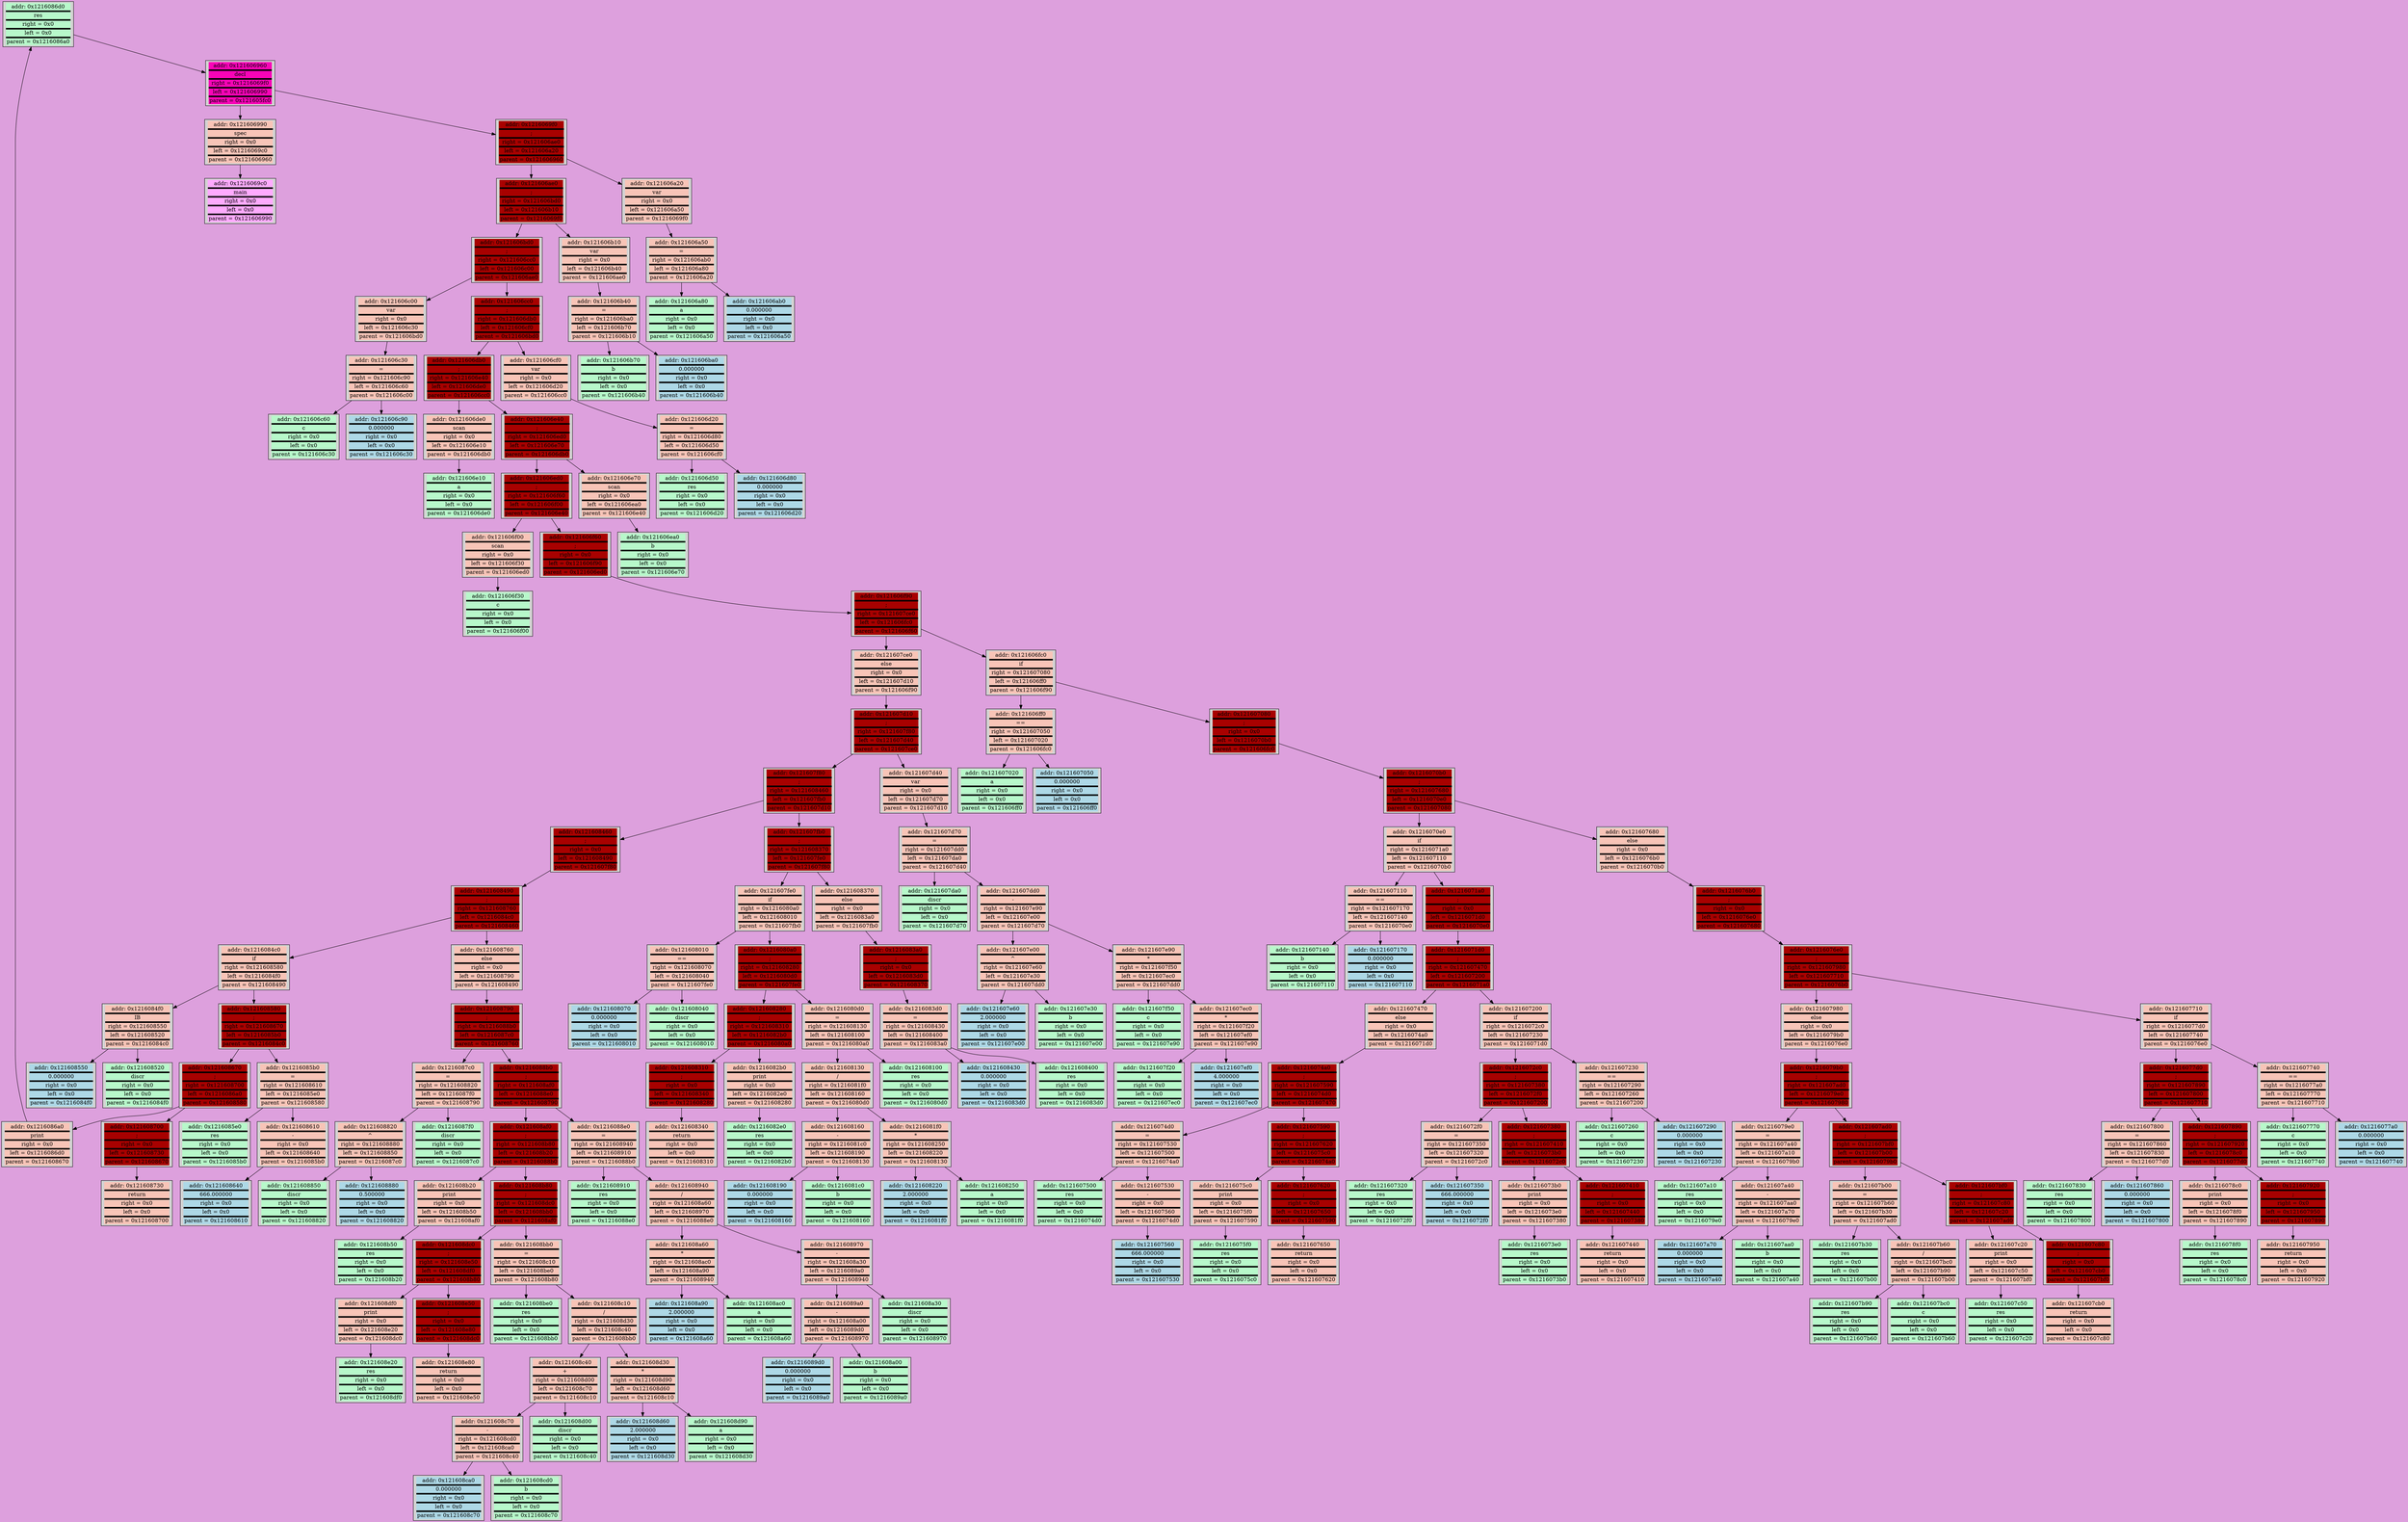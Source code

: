 digraph G {
	rankdir=TB;
	bgcolor="#DDA0DD";
	splines=true;
	node [shape=box, width=1, height=0.5, style=filled, bgcolor="#DDA0DD"];
	node1392 [label=<<table border='0' cellspacing='0' bgcolor='#A80100'> <tr><td>addr: 0x121605fc0</td></tr><tr><td bgcolor='black' height='1'></td></tr><tr><td> ; </td></tr><tr><td bgcolor='black' height='1'></td></tr><tr><td>right = 0x0</td></tr><tr><td bgcolor='black' height='1'></td></tr><tr><td>left = 0x121606960</td></tr><tr><td bgcolor='black' height='1'></td></tr><tr><td>parent = 0x0</td></tr></table>>];
	rank = 1
node3856 [label=<<table border='0' cellspacing='0' bgcolor='#F804B7'> <tr><td>addr: 0x121606960</td></tr><tr><td bgcolor='black' height='1'></td></tr><tr><td> decl </td></tr><tr><td bgcolor='black' height='1'></td></tr><tr><td>right = 0x1216069f0</td></tr><tr><td bgcolor='black' height='1'></td></tr><tr><td>left = 0x121606990</td></tr><tr><td bgcolor='black' height='1'></td></tr><tr><td>parent = 0x121605fc0</td></tr></table>>];
	rank = 2
node3904 [label=<<table border='0' cellspacing='0' bgcolor='#F8C4B7'> <tr><td>addr: 0x121606990</td></tr><tr><td bgcolor='black' height='1'></td></tr><tr><td> spec </td></tr><tr><td bgcolor='black' height='1'></td></tr><tr><td>right = 0x0</td></tr><tr><td bgcolor='black' height='1'></td></tr><tr><td>left = 0x1216069c0</td></tr><tr><td bgcolor='black' height='1'></td></tr><tr><td>parent = 0x121606960</td></tr></table>>];
	rank = 3
node3952 [label=<<table border='0' cellspacing='0' bgcolor='#FFAAFF  '> <tr><td>addr: 0x1216069c0</td></tr><tr><td bgcolor='black' height='1'></td></tr><tr><td>main</td></tr><tr><td bgcolor='black' height='1'></td></tr><tr><td>right = 0x0</td></tr><tr><td bgcolor='black' height='1'></td></tr><tr><td>left = 0x0</td></tr><tr><td bgcolor='black' height='1'></td></tr><tr><td>parent = 0x121606990</td></tr></table>>];
	rank = 4
node4000 [label=<<table border='0' cellspacing='0' bgcolor='#A80100'> <tr><td>addr: 0x1216069f0</td></tr><tr><td bgcolor='black' height='1'></td></tr><tr><td> ; </td></tr><tr><td bgcolor='black' height='1'></td></tr><tr><td>right = 0x121606ae0</td></tr><tr><td bgcolor='black' height='1'></td></tr><tr><td>left = 0x121606a20</td></tr><tr><td bgcolor='black' height='1'></td></tr><tr><td>parent = 0x121606960</td></tr></table>>];
	rank = 3
node4048 [label=<<table border='0' cellspacing='0' bgcolor='#F8C4B7'> <tr><td>addr: 0x121606a20</td></tr><tr><td bgcolor='black' height='1'></td></tr><tr><td> var </td></tr><tr><td bgcolor='black' height='1'></td></tr><tr><td>right = 0x0</td></tr><tr><td bgcolor='black' height='1'></td></tr><tr><td>left = 0x121606a50</td></tr><tr><td bgcolor='black' height='1'></td></tr><tr><td>parent = 0x1216069f0</td></tr></table>>];
	rank = 4
node4096 [label=<<table border='0' cellspacing='0' bgcolor='#F8C4B7'> <tr><td>addr: 0x121606a50</td></tr><tr><td bgcolor='black' height='1'></td></tr><tr><td> = </td></tr><tr><td bgcolor='black' height='1'></td></tr><tr><td>right = 0x121606ab0</td></tr><tr><td bgcolor='black' height='1'></td></tr><tr><td>left = 0x121606a80</td></tr><tr><td bgcolor='black' height='1'></td></tr><tr><td>parent = 0x121606a20</td></tr></table>>];
	rank = 5
node4144 [label=<<table border='0' cellspacing='0' bgcolor='#B7F8CA  '> <tr><td>addr: 0x121606a80</td></tr><tr><td bgcolor='black' height='1'></td></tr><tr><td>a</td></tr><tr><td bgcolor='black' height='1'></td></tr><tr><td>right = 0x0</td></tr><tr><td bgcolor='black' height='1'></td></tr><tr><td>left = 0x0</td></tr><tr><td bgcolor='black' height='1'></td></tr><tr><td>parent = 0x121606a50</td></tr></table>>];
	rank = 6
node4192 [label=<<table border='0' cellspacing='0' bgcolor='#ADD8E6'> <tr><td>addr: 0x121606ab0</td></tr><tr><td bgcolor='black' height='1'></td></tr><tr><td>0.000000</td></tr><tr><td bgcolor='black' height='1'></td></tr><tr><td>right = 0x0</td></tr><tr><td bgcolor='black' height='1'></td></tr><tr><td>left = 0x0</td></tr><tr><td bgcolor='black' height='1'></td></tr><tr><td>parent = 0x121606a50</td></tr></table>>];
	rank = 6
node4240 [label=<<table border='0' cellspacing='0' bgcolor='#A80100'> <tr><td>addr: 0x121606ae0</td></tr><tr><td bgcolor='black' height='1'></td></tr><tr><td> ; </td></tr><tr><td bgcolor='black' height='1'></td></tr><tr><td>right = 0x121606bd0</td></tr><tr><td bgcolor='black' height='1'></td></tr><tr><td>left = 0x121606b10</td></tr><tr><td bgcolor='black' height='1'></td></tr><tr><td>parent = 0x1216069f0</td></tr></table>>];
	rank = 4
node4288 [label=<<table border='0' cellspacing='0' bgcolor='#F8C4B7'> <tr><td>addr: 0x121606b10</td></tr><tr><td bgcolor='black' height='1'></td></tr><tr><td> var </td></tr><tr><td bgcolor='black' height='1'></td></tr><tr><td>right = 0x0</td></tr><tr><td bgcolor='black' height='1'></td></tr><tr><td>left = 0x121606b40</td></tr><tr><td bgcolor='black' height='1'></td></tr><tr><td>parent = 0x121606ae0</td></tr></table>>];
	rank = 5
node4336 [label=<<table border='0' cellspacing='0' bgcolor='#F8C4B7'> <tr><td>addr: 0x121606b40</td></tr><tr><td bgcolor='black' height='1'></td></tr><tr><td> = </td></tr><tr><td bgcolor='black' height='1'></td></tr><tr><td>right = 0x121606ba0</td></tr><tr><td bgcolor='black' height='1'></td></tr><tr><td>left = 0x121606b70</td></tr><tr><td bgcolor='black' height='1'></td></tr><tr><td>parent = 0x121606b10</td></tr></table>>];
	rank = 6
node4384 [label=<<table border='0' cellspacing='0' bgcolor='#B7F8CA  '> <tr><td>addr: 0x121606b70</td></tr><tr><td bgcolor='black' height='1'></td></tr><tr><td>b</td></tr><tr><td bgcolor='black' height='1'></td></tr><tr><td>right = 0x0</td></tr><tr><td bgcolor='black' height='1'></td></tr><tr><td>left = 0x0</td></tr><tr><td bgcolor='black' height='1'></td></tr><tr><td>parent = 0x121606b40</td></tr></table>>];
	rank = 7
node4432 [label=<<table border='0' cellspacing='0' bgcolor='#ADD8E6'> <tr><td>addr: 0x121606ba0</td></tr><tr><td bgcolor='black' height='1'></td></tr><tr><td>0.000000</td></tr><tr><td bgcolor='black' height='1'></td></tr><tr><td>right = 0x0</td></tr><tr><td bgcolor='black' height='1'></td></tr><tr><td>left = 0x0</td></tr><tr><td bgcolor='black' height='1'></td></tr><tr><td>parent = 0x121606b40</td></tr></table>>];
	rank = 7
node4480 [label=<<table border='0' cellspacing='0' bgcolor='#A80100'> <tr><td>addr: 0x121606bd0</td></tr><tr><td bgcolor='black' height='1'></td></tr><tr><td> ; </td></tr><tr><td bgcolor='black' height='1'></td></tr><tr><td>right = 0x121606cc0</td></tr><tr><td bgcolor='black' height='1'></td></tr><tr><td>left = 0x121606c00</td></tr><tr><td bgcolor='black' height='1'></td></tr><tr><td>parent = 0x121606ae0</td></tr></table>>];
	rank = 5
node4528 [label=<<table border='0' cellspacing='0' bgcolor='#F8C4B7'> <tr><td>addr: 0x121606c00</td></tr><tr><td bgcolor='black' height='1'></td></tr><tr><td> var </td></tr><tr><td bgcolor='black' height='1'></td></tr><tr><td>right = 0x0</td></tr><tr><td bgcolor='black' height='1'></td></tr><tr><td>left = 0x121606c30</td></tr><tr><td bgcolor='black' height='1'></td></tr><tr><td>parent = 0x121606bd0</td></tr></table>>];
	rank = 6
node4576 [label=<<table border='0' cellspacing='0' bgcolor='#F8C4B7'> <tr><td>addr: 0x121606c30</td></tr><tr><td bgcolor='black' height='1'></td></tr><tr><td> = </td></tr><tr><td bgcolor='black' height='1'></td></tr><tr><td>right = 0x121606c90</td></tr><tr><td bgcolor='black' height='1'></td></tr><tr><td>left = 0x121606c60</td></tr><tr><td bgcolor='black' height='1'></td></tr><tr><td>parent = 0x121606c00</td></tr></table>>];
	rank = 7
node4624 [label=<<table border='0' cellspacing='0' bgcolor='#B7F8CA  '> <tr><td>addr: 0x121606c60</td></tr><tr><td bgcolor='black' height='1'></td></tr><tr><td>c</td></tr><tr><td bgcolor='black' height='1'></td></tr><tr><td>right = 0x0</td></tr><tr><td bgcolor='black' height='1'></td></tr><tr><td>left = 0x0</td></tr><tr><td bgcolor='black' height='1'></td></tr><tr><td>parent = 0x121606c30</td></tr></table>>];
	rank = 8
node4672 [label=<<table border='0' cellspacing='0' bgcolor='#ADD8E6'> <tr><td>addr: 0x121606c90</td></tr><tr><td bgcolor='black' height='1'></td></tr><tr><td>0.000000</td></tr><tr><td bgcolor='black' height='1'></td></tr><tr><td>right = 0x0</td></tr><tr><td bgcolor='black' height='1'></td></tr><tr><td>left = 0x0</td></tr><tr><td bgcolor='black' height='1'></td></tr><tr><td>parent = 0x121606c30</td></tr></table>>];
	rank = 8
node4720 [label=<<table border='0' cellspacing='0' bgcolor='#A80100'> <tr><td>addr: 0x121606cc0</td></tr><tr><td bgcolor='black' height='1'></td></tr><tr><td> ; </td></tr><tr><td bgcolor='black' height='1'></td></tr><tr><td>right = 0x121606db0</td></tr><tr><td bgcolor='black' height='1'></td></tr><tr><td>left = 0x121606cf0</td></tr><tr><td bgcolor='black' height='1'></td></tr><tr><td>parent = 0x121606bd0</td></tr></table>>];
	rank = 6
node4768 [label=<<table border='0' cellspacing='0' bgcolor='#F8C4B7'> <tr><td>addr: 0x121606cf0</td></tr><tr><td bgcolor='black' height='1'></td></tr><tr><td> var </td></tr><tr><td bgcolor='black' height='1'></td></tr><tr><td>right = 0x0</td></tr><tr><td bgcolor='black' height='1'></td></tr><tr><td>left = 0x121606d20</td></tr><tr><td bgcolor='black' height='1'></td></tr><tr><td>parent = 0x121606cc0</td></tr></table>>];
	rank = 7
node4816 [label=<<table border='0' cellspacing='0' bgcolor='#F8C4B7'> <tr><td>addr: 0x121606d20</td></tr><tr><td bgcolor='black' height='1'></td></tr><tr><td> = </td></tr><tr><td bgcolor='black' height='1'></td></tr><tr><td>right = 0x121606d80</td></tr><tr><td bgcolor='black' height='1'></td></tr><tr><td>left = 0x121606d50</td></tr><tr><td bgcolor='black' height='1'></td></tr><tr><td>parent = 0x121606cf0</td></tr></table>>];
	rank = 8
node4864 [label=<<table border='0' cellspacing='0' bgcolor='#B7F8CA  '> <tr><td>addr: 0x121606d50</td></tr><tr><td bgcolor='black' height='1'></td></tr><tr><td>res</td></tr><tr><td bgcolor='black' height='1'></td></tr><tr><td>right = 0x0</td></tr><tr><td bgcolor='black' height='1'></td></tr><tr><td>left = 0x0</td></tr><tr><td bgcolor='black' height='1'></td></tr><tr><td>parent = 0x121606d20</td></tr></table>>];
	rank = 9
node4912 [label=<<table border='0' cellspacing='0' bgcolor='#ADD8E6'> <tr><td>addr: 0x121606d80</td></tr><tr><td bgcolor='black' height='1'></td></tr><tr><td>0.000000</td></tr><tr><td bgcolor='black' height='1'></td></tr><tr><td>right = 0x0</td></tr><tr><td bgcolor='black' height='1'></td></tr><tr><td>left = 0x0</td></tr><tr><td bgcolor='black' height='1'></td></tr><tr><td>parent = 0x121606d20</td></tr></table>>];
	rank = 9
node4960 [label=<<table border='0' cellspacing='0' bgcolor='#A80100'> <tr><td>addr: 0x121606db0</td></tr><tr><td bgcolor='black' height='1'></td></tr><tr><td> ; </td></tr><tr><td bgcolor='black' height='1'></td></tr><tr><td>right = 0x121606e40</td></tr><tr><td bgcolor='black' height='1'></td></tr><tr><td>left = 0x121606de0</td></tr><tr><td bgcolor='black' height='1'></td></tr><tr><td>parent = 0x121606cc0</td></tr></table>>];
	rank = 7
node5008 [label=<<table border='0' cellspacing='0' bgcolor='#F8C4B7'> <tr><td>addr: 0x121606de0</td></tr><tr><td bgcolor='black' height='1'></td></tr><tr><td> scan </td></tr><tr><td bgcolor='black' height='1'></td></tr><tr><td>right = 0x0</td></tr><tr><td bgcolor='black' height='1'></td></tr><tr><td>left = 0x121606e10</td></tr><tr><td bgcolor='black' height='1'></td></tr><tr><td>parent = 0x121606db0</td></tr></table>>];
	rank = 8
node5056 [label=<<table border='0' cellspacing='0' bgcolor='#B7F8CA  '> <tr><td>addr: 0x121606e10</td></tr><tr><td bgcolor='black' height='1'></td></tr><tr><td>a</td></tr><tr><td bgcolor='black' height='1'></td></tr><tr><td>right = 0x0</td></tr><tr><td bgcolor='black' height='1'></td></tr><tr><td>left = 0x0</td></tr><tr><td bgcolor='black' height='1'></td></tr><tr><td>parent = 0x121606de0</td></tr></table>>];
	rank = 9
node5104 [label=<<table border='0' cellspacing='0' bgcolor='#A80100'> <tr><td>addr: 0x121606e40</td></tr><tr><td bgcolor='black' height='1'></td></tr><tr><td> ; </td></tr><tr><td bgcolor='black' height='1'></td></tr><tr><td>right = 0x121606ed0</td></tr><tr><td bgcolor='black' height='1'></td></tr><tr><td>left = 0x121606e70</td></tr><tr><td bgcolor='black' height='1'></td></tr><tr><td>parent = 0x121606db0</td></tr></table>>];
	rank = 8
node5152 [label=<<table border='0' cellspacing='0' bgcolor='#F8C4B7'> <tr><td>addr: 0x121606e70</td></tr><tr><td bgcolor='black' height='1'></td></tr><tr><td> scan </td></tr><tr><td bgcolor='black' height='1'></td></tr><tr><td>right = 0x0</td></tr><tr><td bgcolor='black' height='1'></td></tr><tr><td>left = 0x121606ea0</td></tr><tr><td bgcolor='black' height='1'></td></tr><tr><td>parent = 0x121606e40</td></tr></table>>];
	rank = 9
node5200 [label=<<table border='0' cellspacing='0' bgcolor='#B7F8CA  '> <tr><td>addr: 0x121606ea0</td></tr><tr><td bgcolor='black' height='1'></td></tr><tr><td>b</td></tr><tr><td bgcolor='black' height='1'></td></tr><tr><td>right = 0x0</td></tr><tr><td bgcolor='black' height='1'></td></tr><tr><td>left = 0x0</td></tr><tr><td bgcolor='black' height='1'></td></tr><tr><td>parent = 0x121606e70</td></tr></table>>];
	rank = 10
node5248 [label=<<table border='0' cellspacing='0' bgcolor='#A80100'> <tr><td>addr: 0x121606ed0</td></tr><tr><td bgcolor='black' height='1'></td></tr><tr><td> ; </td></tr><tr><td bgcolor='black' height='1'></td></tr><tr><td>right = 0x121606f60</td></tr><tr><td bgcolor='black' height='1'></td></tr><tr><td>left = 0x121606f00</td></tr><tr><td bgcolor='black' height='1'></td></tr><tr><td>parent = 0x121606e40</td></tr></table>>];
	rank = 9
node5296 [label=<<table border='0' cellspacing='0' bgcolor='#F8C4B7'> <tr><td>addr: 0x121606f00</td></tr><tr><td bgcolor='black' height='1'></td></tr><tr><td> scan </td></tr><tr><td bgcolor='black' height='1'></td></tr><tr><td>right = 0x0</td></tr><tr><td bgcolor='black' height='1'></td></tr><tr><td>left = 0x121606f30</td></tr><tr><td bgcolor='black' height='1'></td></tr><tr><td>parent = 0x121606ed0</td></tr></table>>];
	rank = 10
node5344 [label=<<table border='0' cellspacing='0' bgcolor='#B7F8CA  '> <tr><td>addr: 0x121606f30</td></tr><tr><td bgcolor='black' height='1'></td></tr><tr><td>c</td></tr><tr><td bgcolor='black' height='1'></td></tr><tr><td>right = 0x0</td></tr><tr><td bgcolor='black' height='1'></td></tr><tr><td>left = 0x0</td></tr><tr><td bgcolor='black' height='1'></td></tr><tr><td>parent = 0x121606f00</td></tr></table>>];
	rank = 11
node5392 [label=<<table border='0' cellspacing='0' bgcolor='#A80100'> <tr><td>addr: 0x121606f60</td></tr><tr><td bgcolor='black' height='1'></td></tr><tr><td> ; </td></tr><tr><td bgcolor='black' height='1'></td></tr><tr><td>right = 0x0</td></tr><tr><td bgcolor='black' height='1'></td></tr><tr><td>left = 0x121606f90</td></tr><tr><td bgcolor='black' height='1'></td></tr><tr><td>parent = 0x121606ed0</td></tr></table>>];
	rank = 10
node5440 [label=<<table border='0' cellspacing='0' bgcolor='#A80100'> <tr><td>addr: 0x121606f90</td></tr><tr><td bgcolor='black' height='1'></td></tr><tr><td> ; </td></tr><tr><td bgcolor='black' height='1'></td></tr><tr><td>right = 0x121607ce0</td></tr><tr><td bgcolor='black' height='1'></td></tr><tr><td>left = 0x121606fc0</td></tr><tr><td bgcolor='black' height='1'></td></tr><tr><td>parent = 0x121606f60</td></tr></table>>];
	rank = 11
node5488 [label=<<table border='0' cellspacing='0' bgcolor='#F8C4B7'> <tr><td>addr: 0x121606fc0</td></tr><tr><td bgcolor='black' height='1'></td></tr><tr><td> if </td></tr><tr><td bgcolor='black' height='1'></td></tr><tr><td>right = 0x121607080</td></tr><tr><td bgcolor='black' height='1'></td></tr><tr><td>left = 0x121606ff0</td></tr><tr><td bgcolor='black' height='1'></td></tr><tr><td>parent = 0x121606f90</td></tr></table>>];
	rank = 12
node5536 [label=<<table border='0' cellspacing='0' bgcolor='#F8C4B7'> <tr><td>addr: 0x121606ff0</td></tr><tr><td bgcolor='black' height='1'></td></tr><tr><td> == </td></tr><tr><td bgcolor='black' height='1'></td></tr><tr><td>right = 0x121607050</td></tr><tr><td bgcolor='black' height='1'></td></tr><tr><td>left = 0x121607020</td></tr><tr><td bgcolor='black' height='1'></td></tr><tr><td>parent = 0x121606fc0</td></tr></table>>];
	rank = 13
node5584 [label=<<table border='0' cellspacing='0' bgcolor='#B7F8CA  '> <tr><td>addr: 0x121607020</td></tr><tr><td bgcolor='black' height='1'></td></tr><tr><td>a</td></tr><tr><td bgcolor='black' height='1'></td></tr><tr><td>right = 0x0</td></tr><tr><td bgcolor='black' height='1'></td></tr><tr><td>left = 0x0</td></tr><tr><td bgcolor='black' height='1'></td></tr><tr><td>parent = 0x121606ff0</td></tr></table>>];
	rank = 14
node5632 [label=<<table border='0' cellspacing='0' bgcolor='#ADD8E6'> <tr><td>addr: 0x121607050</td></tr><tr><td bgcolor='black' height='1'></td></tr><tr><td>0.000000</td></tr><tr><td bgcolor='black' height='1'></td></tr><tr><td>right = 0x0</td></tr><tr><td bgcolor='black' height='1'></td></tr><tr><td>left = 0x0</td></tr><tr><td bgcolor='black' height='1'></td></tr><tr><td>parent = 0x121606ff0</td></tr></table>>];
	rank = 14
node5680 [label=<<table border='0' cellspacing='0' bgcolor='#A80100'> <tr><td>addr: 0x121607080</td></tr><tr><td bgcolor='black' height='1'></td></tr><tr><td> ; </td></tr><tr><td bgcolor='black' height='1'></td></tr><tr><td>right = 0x0</td></tr><tr><td bgcolor='black' height='1'></td></tr><tr><td>left = 0x1216070b0</td></tr><tr><td bgcolor='black' height='1'></td></tr><tr><td>parent = 0x121606fc0</td></tr></table>>];
	rank = 13
node5728 [label=<<table border='0' cellspacing='0' bgcolor='#A80100'> <tr><td>addr: 0x1216070b0</td></tr><tr><td bgcolor='black' height='1'></td></tr><tr><td> ; </td></tr><tr><td bgcolor='black' height='1'></td></tr><tr><td>right = 0x121607680</td></tr><tr><td bgcolor='black' height='1'></td></tr><tr><td>left = 0x1216070e0</td></tr><tr><td bgcolor='black' height='1'></td></tr><tr><td>parent = 0x121607080</td></tr></table>>];
	rank = 14
node5776 [label=<<table border='0' cellspacing='0' bgcolor='#F8C4B7'> <tr><td>addr: 0x1216070e0</td></tr><tr><td bgcolor='black' height='1'></td></tr><tr><td> if </td></tr><tr><td bgcolor='black' height='1'></td></tr><tr><td>right = 0x1216071a0</td></tr><tr><td bgcolor='black' height='1'></td></tr><tr><td>left = 0x121607110</td></tr><tr><td bgcolor='black' height='1'></td></tr><tr><td>parent = 0x1216070b0</td></tr></table>>];
	rank = 15
node5824 [label=<<table border='0' cellspacing='0' bgcolor='#F8C4B7'> <tr><td>addr: 0x121607110</td></tr><tr><td bgcolor='black' height='1'></td></tr><tr><td> == </td></tr><tr><td bgcolor='black' height='1'></td></tr><tr><td>right = 0x121607170</td></tr><tr><td bgcolor='black' height='1'></td></tr><tr><td>left = 0x121607140</td></tr><tr><td bgcolor='black' height='1'></td></tr><tr><td>parent = 0x1216070e0</td></tr></table>>];
	rank = 16
node5872 [label=<<table border='0' cellspacing='0' bgcolor='#B7F8CA  '> <tr><td>addr: 0x121607140</td></tr><tr><td bgcolor='black' height='1'></td></tr><tr><td>b</td></tr><tr><td bgcolor='black' height='1'></td></tr><tr><td>right = 0x0</td></tr><tr><td bgcolor='black' height='1'></td></tr><tr><td>left = 0x0</td></tr><tr><td bgcolor='black' height='1'></td></tr><tr><td>parent = 0x121607110</td></tr></table>>];
	rank = 17
node5920 [label=<<table border='0' cellspacing='0' bgcolor='#ADD8E6'> <tr><td>addr: 0x121607170</td></tr><tr><td bgcolor='black' height='1'></td></tr><tr><td>0.000000</td></tr><tr><td bgcolor='black' height='1'></td></tr><tr><td>right = 0x0</td></tr><tr><td bgcolor='black' height='1'></td></tr><tr><td>left = 0x0</td></tr><tr><td bgcolor='black' height='1'></td></tr><tr><td>parent = 0x121607110</td></tr></table>>];
	rank = 17
node5968 [label=<<table border='0' cellspacing='0' bgcolor='#A80100'> <tr><td>addr: 0x1216071a0</td></tr><tr><td bgcolor='black' height='1'></td></tr><tr><td> ; </td></tr><tr><td bgcolor='black' height='1'></td></tr><tr><td>right = 0x0</td></tr><tr><td bgcolor='black' height='1'></td></tr><tr><td>left = 0x1216071d0</td></tr><tr><td bgcolor='black' height='1'></td></tr><tr><td>parent = 0x1216070e0</td></tr></table>>];
	rank = 16
node6016 [label=<<table border='0' cellspacing='0' bgcolor='#A80100'> <tr><td>addr: 0x1216071d0</td></tr><tr><td bgcolor='black' height='1'></td></tr><tr><td> ; </td></tr><tr><td bgcolor='black' height='1'></td></tr><tr><td>right = 0x121607470</td></tr><tr><td bgcolor='black' height='1'></td></tr><tr><td>left = 0x121607200</td></tr><tr><td bgcolor='black' height='1'></td></tr><tr><td>parent = 0x1216071a0</td></tr></table>>];
	rank = 17
node6064 [label=<<table border='0' cellspacing='0' bgcolor='#F8C4B7'> <tr><td>addr: 0x121607200</td></tr><tr><td bgcolor='black' height='1'></td></tr><tr><td> if </td></tr><tr><td bgcolor='black' height='1'></td></tr><tr><td>right = 0x1216072c0</td></tr><tr><td bgcolor='black' height='1'></td></tr><tr><td>left = 0x121607230</td></tr><tr><td bgcolor='black' height='1'></td></tr><tr><td>parent = 0x1216071d0</td></tr></table>>];
	rank = 18
node6112 [label=<<table border='0' cellspacing='0' bgcolor='#F8C4B7'> <tr><td>addr: 0x121607230</td></tr><tr><td bgcolor='black' height='1'></td></tr><tr><td> == </td></tr><tr><td bgcolor='black' height='1'></td></tr><tr><td>right = 0x121607290</td></tr><tr><td bgcolor='black' height='1'></td></tr><tr><td>left = 0x121607260</td></tr><tr><td bgcolor='black' height='1'></td></tr><tr><td>parent = 0x121607200</td></tr></table>>];
	rank = 19
node6160 [label=<<table border='0' cellspacing='0' bgcolor='#B7F8CA  '> <tr><td>addr: 0x121607260</td></tr><tr><td bgcolor='black' height='1'></td></tr><tr><td>c</td></tr><tr><td bgcolor='black' height='1'></td></tr><tr><td>right = 0x0</td></tr><tr><td bgcolor='black' height='1'></td></tr><tr><td>left = 0x0</td></tr><tr><td bgcolor='black' height='1'></td></tr><tr><td>parent = 0x121607230</td></tr></table>>];
	rank = 20
node6208 [label=<<table border='0' cellspacing='0' bgcolor='#ADD8E6'> <tr><td>addr: 0x121607290</td></tr><tr><td bgcolor='black' height='1'></td></tr><tr><td>0.000000</td></tr><tr><td bgcolor='black' height='1'></td></tr><tr><td>right = 0x0</td></tr><tr><td bgcolor='black' height='1'></td></tr><tr><td>left = 0x0</td></tr><tr><td bgcolor='black' height='1'></td></tr><tr><td>parent = 0x121607230</td></tr></table>>];
	rank = 20
node6256 [label=<<table border='0' cellspacing='0' bgcolor='#A80100'> <tr><td>addr: 0x1216072c0</td></tr><tr><td bgcolor='black' height='1'></td></tr><tr><td> ; </td></tr><tr><td bgcolor='black' height='1'></td></tr><tr><td>right = 0x121607380</td></tr><tr><td bgcolor='black' height='1'></td></tr><tr><td>left = 0x1216072f0</td></tr><tr><td bgcolor='black' height='1'></td></tr><tr><td>parent = 0x121607200</td></tr></table>>];
	rank = 19
node6304 [label=<<table border='0' cellspacing='0' bgcolor='#F8C4B7'> <tr><td>addr: 0x1216072f0</td></tr><tr><td bgcolor='black' height='1'></td></tr><tr><td> = </td></tr><tr><td bgcolor='black' height='1'></td></tr><tr><td>right = 0x121607350</td></tr><tr><td bgcolor='black' height='1'></td></tr><tr><td>left = 0x121607320</td></tr><tr><td bgcolor='black' height='1'></td></tr><tr><td>parent = 0x1216072c0</td></tr></table>>];
	rank = 20
node6352 [label=<<table border='0' cellspacing='0' bgcolor='#B7F8CA  '> <tr><td>addr: 0x121607320</td></tr><tr><td bgcolor='black' height='1'></td></tr><tr><td>res</td></tr><tr><td bgcolor='black' height='1'></td></tr><tr><td>right = 0x0</td></tr><tr><td bgcolor='black' height='1'></td></tr><tr><td>left = 0x0</td></tr><tr><td bgcolor='black' height='1'></td></tr><tr><td>parent = 0x1216072f0</td></tr></table>>];
	rank = 21
node6400 [label=<<table border='0' cellspacing='0' bgcolor='#ADD8E6'> <tr><td>addr: 0x121607350</td></tr><tr><td bgcolor='black' height='1'></td></tr><tr><td>666.000000</td></tr><tr><td bgcolor='black' height='1'></td></tr><tr><td>right = 0x0</td></tr><tr><td bgcolor='black' height='1'></td></tr><tr><td>left = 0x0</td></tr><tr><td bgcolor='black' height='1'></td></tr><tr><td>parent = 0x1216072f0</td></tr></table>>];
	rank = 21
node6448 [label=<<table border='0' cellspacing='0' bgcolor='#A80100'> <tr><td>addr: 0x121607380</td></tr><tr><td bgcolor='black' height='1'></td></tr><tr><td> ; </td></tr><tr><td bgcolor='black' height='1'></td></tr><tr><td>right = 0x121607410</td></tr><tr><td bgcolor='black' height='1'></td></tr><tr><td>left = 0x1216073b0</td></tr><tr><td bgcolor='black' height='1'></td></tr><tr><td>parent = 0x1216072c0</td></tr></table>>];
	rank = 20
node6496 [label=<<table border='0' cellspacing='0' bgcolor='#F8C4B7'> <tr><td>addr: 0x1216073b0</td></tr><tr><td bgcolor='black' height='1'></td></tr><tr><td> print </td></tr><tr><td bgcolor='black' height='1'></td></tr><tr><td>right = 0x0</td></tr><tr><td bgcolor='black' height='1'></td></tr><tr><td>left = 0x1216073e0</td></tr><tr><td bgcolor='black' height='1'></td></tr><tr><td>parent = 0x121607380</td></tr></table>>];
	rank = 21
node6544 [label=<<table border='0' cellspacing='0' bgcolor='#B7F8CA  '> <tr><td>addr: 0x1216073e0</td></tr><tr><td bgcolor='black' height='1'></td></tr><tr><td>res</td></tr><tr><td bgcolor='black' height='1'></td></tr><tr><td>right = 0x0</td></tr><tr><td bgcolor='black' height='1'></td></tr><tr><td>left = 0x0</td></tr><tr><td bgcolor='black' height='1'></td></tr><tr><td>parent = 0x1216073b0</td></tr></table>>];
	rank = 22
node6592 [label=<<table border='0' cellspacing='0' bgcolor='#A80100'> <tr><td>addr: 0x121607410</td></tr><tr><td bgcolor='black' height='1'></td></tr><tr><td> ; </td></tr><tr><td bgcolor='black' height='1'></td></tr><tr><td>right = 0x0</td></tr><tr><td bgcolor='black' height='1'></td></tr><tr><td>left = 0x121607440</td></tr><tr><td bgcolor='black' height='1'></td></tr><tr><td>parent = 0x121607380</td></tr></table>>];
	rank = 21
node6640 [label=<<table border='0' cellspacing='0' bgcolor='#F8C4B7'> <tr><td>addr: 0x121607440</td></tr><tr><td bgcolor='black' height='1'></td></tr><tr><td> return </td></tr><tr><td bgcolor='black' height='1'></td></tr><tr><td>right = 0x0</td></tr><tr><td bgcolor='black' height='1'></td></tr><tr><td>left = 0x0</td></tr><tr><td bgcolor='black' height='1'></td></tr><tr><td>parent = 0x121607410</td></tr></table>>];
	rank = 22
node6688 [label=<<table border='0' cellspacing='0' bgcolor='#F8C4B7'> <tr><td>addr: 0x121607470</td></tr><tr><td bgcolor='black' height='1'></td></tr><tr><td> else </td></tr><tr><td bgcolor='black' height='1'></td></tr><tr><td>right = 0x0</td></tr><tr><td bgcolor='black' height='1'></td></tr><tr><td>left = 0x1216074a0</td></tr><tr><td bgcolor='black' height='1'></td></tr><tr><td>parent = 0x1216071d0</td></tr></table>>];
	rank = 18
node6736 [label=<<table border='0' cellspacing='0' bgcolor='#A80100'> <tr><td>addr: 0x1216074a0</td></tr><tr><td bgcolor='black' height='1'></td></tr><tr><td> ; </td></tr><tr><td bgcolor='black' height='1'></td></tr><tr><td>right = 0x121607590</td></tr><tr><td bgcolor='black' height='1'></td></tr><tr><td>left = 0x1216074d0</td></tr><tr><td bgcolor='black' height='1'></td></tr><tr><td>parent = 0x121607470</td></tr></table>>];
	rank = 19
node6784 [label=<<table border='0' cellspacing='0' bgcolor='#F8C4B7'> <tr><td>addr: 0x1216074d0</td></tr><tr><td bgcolor='black' height='1'></td></tr><tr><td> = </td></tr><tr><td bgcolor='black' height='1'></td></tr><tr><td>right = 0x121607530</td></tr><tr><td bgcolor='black' height='1'></td></tr><tr><td>left = 0x121607500</td></tr><tr><td bgcolor='black' height='1'></td></tr><tr><td>parent = 0x1216074a0</td></tr></table>>];
	rank = 20
node6832 [label=<<table border='0' cellspacing='0' bgcolor='#B7F8CA  '> <tr><td>addr: 0x121607500</td></tr><tr><td bgcolor='black' height='1'></td></tr><tr><td>res</td></tr><tr><td bgcolor='black' height='1'></td></tr><tr><td>right = 0x0</td></tr><tr><td bgcolor='black' height='1'></td></tr><tr><td>left = 0x0</td></tr><tr><td bgcolor='black' height='1'></td></tr><tr><td>parent = 0x1216074d0</td></tr></table>>];
	rank = 21
node6880 [label=<<table border='0' cellspacing='0' bgcolor='#F8C4B7'> <tr><td>addr: 0x121607530</td></tr><tr><td bgcolor='black' height='1'></td></tr><tr><td> - </td></tr><tr><td bgcolor='black' height='1'></td></tr><tr><td>right = 0x0</td></tr><tr><td bgcolor='black' height='1'></td></tr><tr><td>left = 0x121607560</td></tr><tr><td bgcolor='black' height='1'></td></tr><tr><td>parent = 0x1216074d0</td></tr></table>>];
	rank = 21
node6928 [label=<<table border='0' cellspacing='0' bgcolor='#ADD8E6'> <tr><td>addr: 0x121607560</td></tr><tr><td bgcolor='black' height='1'></td></tr><tr><td>666.000000</td></tr><tr><td bgcolor='black' height='1'></td></tr><tr><td>right = 0x0</td></tr><tr><td bgcolor='black' height='1'></td></tr><tr><td>left = 0x0</td></tr><tr><td bgcolor='black' height='1'></td></tr><tr><td>parent = 0x121607530</td></tr></table>>];
	rank = 22
node6976 [label=<<table border='0' cellspacing='0' bgcolor='#A80100'> <tr><td>addr: 0x121607590</td></tr><tr><td bgcolor='black' height='1'></td></tr><tr><td> ; </td></tr><tr><td bgcolor='black' height='1'></td></tr><tr><td>right = 0x121607620</td></tr><tr><td bgcolor='black' height='1'></td></tr><tr><td>left = 0x1216075c0</td></tr><tr><td bgcolor='black' height='1'></td></tr><tr><td>parent = 0x1216074a0</td></tr></table>>];
	rank = 20
node7024 [label=<<table border='0' cellspacing='0' bgcolor='#F8C4B7'> <tr><td>addr: 0x1216075c0</td></tr><tr><td bgcolor='black' height='1'></td></tr><tr><td> print </td></tr><tr><td bgcolor='black' height='1'></td></tr><tr><td>right = 0x0</td></tr><tr><td bgcolor='black' height='1'></td></tr><tr><td>left = 0x1216075f0</td></tr><tr><td bgcolor='black' height='1'></td></tr><tr><td>parent = 0x121607590</td></tr></table>>];
	rank = 21
node7072 [label=<<table border='0' cellspacing='0' bgcolor='#B7F8CA  '> <tr><td>addr: 0x1216075f0</td></tr><tr><td bgcolor='black' height='1'></td></tr><tr><td>res</td></tr><tr><td bgcolor='black' height='1'></td></tr><tr><td>right = 0x0</td></tr><tr><td bgcolor='black' height='1'></td></tr><tr><td>left = 0x0</td></tr><tr><td bgcolor='black' height='1'></td></tr><tr><td>parent = 0x1216075c0</td></tr></table>>];
	rank = 22
node7120 [label=<<table border='0' cellspacing='0' bgcolor='#A80100'> <tr><td>addr: 0x121607620</td></tr><tr><td bgcolor='black' height='1'></td></tr><tr><td> ; </td></tr><tr><td bgcolor='black' height='1'></td></tr><tr><td>right = 0x0</td></tr><tr><td bgcolor='black' height='1'></td></tr><tr><td>left = 0x121607650</td></tr><tr><td bgcolor='black' height='1'></td></tr><tr><td>parent = 0x121607590</td></tr></table>>];
	rank = 21
node7168 [label=<<table border='0' cellspacing='0' bgcolor='#F8C4B7'> <tr><td>addr: 0x121607650</td></tr><tr><td bgcolor='black' height='1'></td></tr><tr><td> return </td></tr><tr><td bgcolor='black' height='1'></td></tr><tr><td>right = 0x0</td></tr><tr><td bgcolor='black' height='1'></td></tr><tr><td>left = 0x0</td></tr><tr><td bgcolor='black' height='1'></td></tr><tr><td>parent = 0x121607620</td></tr></table>>];
	rank = 22
node7216 [label=<<table border='0' cellspacing='0' bgcolor='#F8C4B7'> <tr><td>addr: 0x121607680</td></tr><tr><td bgcolor='black' height='1'></td></tr><tr><td> else </td></tr><tr><td bgcolor='black' height='1'></td></tr><tr><td>right = 0x0</td></tr><tr><td bgcolor='black' height='1'></td></tr><tr><td>left = 0x1216076b0</td></tr><tr><td bgcolor='black' height='1'></td></tr><tr><td>parent = 0x1216070b0</td></tr></table>>];
	rank = 15
node7264 [label=<<table border='0' cellspacing='0' bgcolor='#A80100'> <tr><td>addr: 0x1216076b0</td></tr><tr><td bgcolor='black' height='1'></td></tr><tr><td> ; </td></tr><tr><td bgcolor='black' height='1'></td></tr><tr><td>right = 0x0</td></tr><tr><td bgcolor='black' height='1'></td></tr><tr><td>left = 0x1216076e0</td></tr><tr><td bgcolor='black' height='1'></td></tr><tr><td>parent = 0x121607680</td></tr></table>>];
	rank = 16
node7312 [label=<<table border='0' cellspacing='0' bgcolor='#A80100'> <tr><td>addr: 0x1216076e0</td></tr><tr><td bgcolor='black' height='1'></td></tr><tr><td> ; </td></tr><tr><td bgcolor='black' height='1'></td></tr><tr><td>right = 0x121607980</td></tr><tr><td bgcolor='black' height='1'></td></tr><tr><td>left = 0x121607710</td></tr><tr><td bgcolor='black' height='1'></td></tr><tr><td>parent = 0x1216076b0</td></tr></table>>];
	rank = 17
node7360 [label=<<table border='0' cellspacing='0' bgcolor='#F8C4B7'> <tr><td>addr: 0x121607710</td></tr><tr><td bgcolor='black' height='1'></td></tr><tr><td> if </td></tr><tr><td bgcolor='black' height='1'></td></tr><tr><td>right = 0x1216077d0</td></tr><tr><td bgcolor='black' height='1'></td></tr><tr><td>left = 0x121607740</td></tr><tr><td bgcolor='black' height='1'></td></tr><tr><td>parent = 0x1216076e0</td></tr></table>>];
	rank = 18
node7408 [label=<<table border='0' cellspacing='0' bgcolor='#F8C4B7'> <tr><td>addr: 0x121607740</td></tr><tr><td bgcolor='black' height='1'></td></tr><tr><td> == </td></tr><tr><td bgcolor='black' height='1'></td></tr><tr><td>right = 0x1216077a0</td></tr><tr><td bgcolor='black' height='1'></td></tr><tr><td>left = 0x121607770</td></tr><tr><td bgcolor='black' height='1'></td></tr><tr><td>parent = 0x121607710</td></tr></table>>];
	rank = 19
node7456 [label=<<table border='0' cellspacing='0' bgcolor='#B7F8CA  '> <tr><td>addr: 0x121607770</td></tr><tr><td bgcolor='black' height='1'></td></tr><tr><td>c</td></tr><tr><td bgcolor='black' height='1'></td></tr><tr><td>right = 0x0</td></tr><tr><td bgcolor='black' height='1'></td></tr><tr><td>left = 0x0</td></tr><tr><td bgcolor='black' height='1'></td></tr><tr><td>parent = 0x121607740</td></tr></table>>];
	rank = 20
node7504 [label=<<table border='0' cellspacing='0' bgcolor='#ADD8E6'> <tr><td>addr: 0x1216077a0</td></tr><tr><td bgcolor='black' height='1'></td></tr><tr><td>0.000000</td></tr><tr><td bgcolor='black' height='1'></td></tr><tr><td>right = 0x0</td></tr><tr><td bgcolor='black' height='1'></td></tr><tr><td>left = 0x0</td></tr><tr><td bgcolor='black' height='1'></td></tr><tr><td>parent = 0x121607740</td></tr></table>>];
	rank = 20
node7552 [label=<<table border='0' cellspacing='0' bgcolor='#A80100'> <tr><td>addr: 0x1216077d0</td></tr><tr><td bgcolor='black' height='1'></td></tr><tr><td> ; </td></tr><tr><td bgcolor='black' height='1'></td></tr><tr><td>right = 0x121607890</td></tr><tr><td bgcolor='black' height='1'></td></tr><tr><td>left = 0x121607800</td></tr><tr><td bgcolor='black' height='1'></td></tr><tr><td>parent = 0x121607710</td></tr></table>>];
	rank = 19
node7600 [label=<<table border='0' cellspacing='0' bgcolor='#F8C4B7'> <tr><td>addr: 0x121607800</td></tr><tr><td bgcolor='black' height='1'></td></tr><tr><td> = </td></tr><tr><td bgcolor='black' height='1'></td></tr><tr><td>right = 0x121607860</td></tr><tr><td bgcolor='black' height='1'></td></tr><tr><td>left = 0x121607830</td></tr><tr><td bgcolor='black' height='1'></td></tr><tr><td>parent = 0x1216077d0</td></tr></table>>];
	rank = 20
node7648 [label=<<table border='0' cellspacing='0' bgcolor='#B7F8CA  '> <tr><td>addr: 0x121607830</td></tr><tr><td bgcolor='black' height='1'></td></tr><tr><td>res</td></tr><tr><td bgcolor='black' height='1'></td></tr><tr><td>right = 0x0</td></tr><tr><td bgcolor='black' height='1'></td></tr><tr><td>left = 0x0</td></tr><tr><td bgcolor='black' height='1'></td></tr><tr><td>parent = 0x121607800</td></tr></table>>];
	rank = 21
node7696 [label=<<table border='0' cellspacing='0' bgcolor='#ADD8E6'> <tr><td>addr: 0x121607860</td></tr><tr><td bgcolor='black' height='1'></td></tr><tr><td>0.000000</td></tr><tr><td bgcolor='black' height='1'></td></tr><tr><td>right = 0x0</td></tr><tr><td bgcolor='black' height='1'></td></tr><tr><td>left = 0x0</td></tr><tr><td bgcolor='black' height='1'></td></tr><tr><td>parent = 0x121607800</td></tr></table>>];
	rank = 21
node7744 [label=<<table border='0' cellspacing='0' bgcolor='#A80100'> <tr><td>addr: 0x121607890</td></tr><tr><td bgcolor='black' height='1'></td></tr><tr><td> ; </td></tr><tr><td bgcolor='black' height='1'></td></tr><tr><td>right = 0x121607920</td></tr><tr><td bgcolor='black' height='1'></td></tr><tr><td>left = 0x1216078c0</td></tr><tr><td bgcolor='black' height='1'></td></tr><tr><td>parent = 0x1216077d0</td></tr></table>>];
	rank = 20
node7792 [label=<<table border='0' cellspacing='0' bgcolor='#F8C4B7'> <tr><td>addr: 0x1216078c0</td></tr><tr><td bgcolor='black' height='1'></td></tr><tr><td> print </td></tr><tr><td bgcolor='black' height='1'></td></tr><tr><td>right = 0x0</td></tr><tr><td bgcolor='black' height='1'></td></tr><tr><td>left = 0x1216078f0</td></tr><tr><td bgcolor='black' height='1'></td></tr><tr><td>parent = 0x121607890</td></tr></table>>];
	rank = 21
node7840 [label=<<table border='0' cellspacing='0' bgcolor='#B7F8CA  '> <tr><td>addr: 0x1216078f0</td></tr><tr><td bgcolor='black' height='1'></td></tr><tr><td>res</td></tr><tr><td bgcolor='black' height='1'></td></tr><tr><td>right = 0x0</td></tr><tr><td bgcolor='black' height='1'></td></tr><tr><td>left = 0x0</td></tr><tr><td bgcolor='black' height='1'></td></tr><tr><td>parent = 0x1216078c0</td></tr></table>>];
	rank = 22
node7888 [label=<<table border='0' cellspacing='0' bgcolor='#A80100'> <tr><td>addr: 0x121607920</td></tr><tr><td bgcolor='black' height='1'></td></tr><tr><td> ; </td></tr><tr><td bgcolor='black' height='1'></td></tr><tr><td>right = 0x0</td></tr><tr><td bgcolor='black' height='1'></td></tr><tr><td>left = 0x121607950</td></tr><tr><td bgcolor='black' height='1'></td></tr><tr><td>parent = 0x121607890</td></tr></table>>];
	rank = 21
node7936 [label=<<table border='0' cellspacing='0' bgcolor='#F8C4B7'> <tr><td>addr: 0x121607950</td></tr><tr><td bgcolor='black' height='1'></td></tr><tr><td> return </td></tr><tr><td bgcolor='black' height='1'></td></tr><tr><td>right = 0x0</td></tr><tr><td bgcolor='black' height='1'></td></tr><tr><td>left = 0x0</td></tr><tr><td bgcolor='black' height='1'></td></tr><tr><td>parent = 0x121607920</td></tr></table>>];
	rank = 22
node7984 [label=<<table border='0' cellspacing='0' bgcolor='#F8C4B7'> <tr><td>addr: 0x121607980</td></tr><tr><td bgcolor='black' height='1'></td></tr><tr><td> else </td></tr><tr><td bgcolor='black' height='1'></td></tr><tr><td>right = 0x0</td></tr><tr><td bgcolor='black' height='1'></td></tr><tr><td>left = 0x1216079b0</td></tr><tr><td bgcolor='black' height='1'></td></tr><tr><td>parent = 0x1216076e0</td></tr></table>>];
	rank = 18
node8032 [label=<<table border='0' cellspacing='0' bgcolor='#A80100'> <tr><td>addr: 0x1216079b0</td></tr><tr><td bgcolor='black' height='1'></td></tr><tr><td> ; </td></tr><tr><td bgcolor='black' height='1'></td></tr><tr><td>right = 0x121607ad0</td></tr><tr><td bgcolor='black' height='1'></td></tr><tr><td>left = 0x1216079e0</td></tr><tr><td bgcolor='black' height='1'></td></tr><tr><td>parent = 0x121607980</td></tr></table>>];
	rank = 19
node8080 [label=<<table border='0' cellspacing='0' bgcolor='#F8C4B7'> <tr><td>addr: 0x1216079e0</td></tr><tr><td bgcolor='black' height='1'></td></tr><tr><td> = </td></tr><tr><td bgcolor='black' height='1'></td></tr><tr><td>right = 0x121607a40</td></tr><tr><td bgcolor='black' height='1'></td></tr><tr><td>left = 0x121607a10</td></tr><tr><td bgcolor='black' height='1'></td></tr><tr><td>parent = 0x1216079b0</td></tr></table>>];
	rank = 20
node8128 [label=<<table border='0' cellspacing='0' bgcolor='#B7F8CA  '> <tr><td>addr: 0x121607a10</td></tr><tr><td bgcolor='black' height='1'></td></tr><tr><td>res</td></tr><tr><td bgcolor='black' height='1'></td></tr><tr><td>right = 0x0</td></tr><tr><td bgcolor='black' height='1'></td></tr><tr><td>left = 0x0</td></tr><tr><td bgcolor='black' height='1'></td></tr><tr><td>parent = 0x1216079e0</td></tr></table>>];
	rank = 21
node8176 [label=<<table border='0' cellspacing='0' bgcolor='#F8C4B7'> <tr><td>addr: 0x121607a40</td></tr><tr><td bgcolor='black' height='1'></td></tr><tr><td> - </td></tr><tr><td bgcolor='black' height='1'></td></tr><tr><td>right = 0x121607aa0</td></tr><tr><td bgcolor='black' height='1'></td></tr><tr><td>left = 0x121607a70</td></tr><tr><td bgcolor='black' height='1'></td></tr><tr><td>parent = 0x1216079e0</td></tr></table>>];
	rank = 21
node8224 [label=<<table border='0' cellspacing='0' bgcolor='#ADD8E6'> <tr><td>addr: 0x121607a70</td></tr><tr><td bgcolor='black' height='1'></td></tr><tr><td>0.000000</td></tr><tr><td bgcolor='black' height='1'></td></tr><tr><td>right = 0x0</td></tr><tr><td bgcolor='black' height='1'></td></tr><tr><td>left = 0x0</td></tr><tr><td bgcolor='black' height='1'></td></tr><tr><td>parent = 0x121607a40</td></tr></table>>];
	rank = 22
node8272 [label=<<table border='0' cellspacing='0' bgcolor='#B7F8CA  '> <tr><td>addr: 0x121607aa0</td></tr><tr><td bgcolor='black' height='1'></td></tr><tr><td>b</td></tr><tr><td bgcolor='black' height='1'></td></tr><tr><td>right = 0x0</td></tr><tr><td bgcolor='black' height='1'></td></tr><tr><td>left = 0x0</td></tr><tr><td bgcolor='black' height='1'></td></tr><tr><td>parent = 0x121607a40</td></tr></table>>];
	rank = 22
node8320 [label=<<table border='0' cellspacing='0' bgcolor='#A80100'> <tr><td>addr: 0x121607ad0</td></tr><tr><td bgcolor='black' height='1'></td></tr><tr><td> ; </td></tr><tr><td bgcolor='black' height='1'></td></tr><tr><td>right = 0x121607bf0</td></tr><tr><td bgcolor='black' height='1'></td></tr><tr><td>left = 0x121607b00</td></tr><tr><td bgcolor='black' height='1'></td></tr><tr><td>parent = 0x1216079b0</td></tr></table>>];
	rank = 20
node8368 [label=<<table border='0' cellspacing='0' bgcolor='#F8C4B7'> <tr><td>addr: 0x121607b00</td></tr><tr><td bgcolor='black' height='1'></td></tr><tr><td> = </td></tr><tr><td bgcolor='black' height='1'></td></tr><tr><td>right = 0x121607b60</td></tr><tr><td bgcolor='black' height='1'></td></tr><tr><td>left = 0x121607b30</td></tr><tr><td bgcolor='black' height='1'></td></tr><tr><td>parent = 0x121607ad0</td></tr></table>>];
	rank = 21
node8416 [label=<<table border='0' cellspacing='0' bgcolor='#B7F8CA  '> <tr><td>addr: 0x121607b30</td></tr><tr><td bgcolor='black' height='1'></td></tr><tr><td>res</td></tr><tr><td bgcolor='black' height='1'></td></tr><tr><td>right = 0x0</td></tr><tr><td bgcolor='black' height='1'></td></tr><tr><td>left = 0x0</td></tr><tr><td bgcolor='black' height='1'></td></tr><tr><td>parent = 0x121607b00</td></tr></table>>];
	rank = 22
node8464 [label=<<table border='0' cellspacing='0' bgcolor='#F8C4B7'> <tr><td>addr: 0x121607b60</td></tr><tr><td bgcolor='black' height='1'></td></tr><tr><td> / </td></tr><tr><td bgcolor='black' height='1'></td></tr><tr><td>right = 0x121607bc0</td></tr><tr><td bgcolor='black' height='1'></td></tr><tr><td>left = 0x121607b90</td></tr><tr><td bgcolor='black' height='1'></td></tr><tr><td>parent = 0x121607b00</td></tr></table>>];
	rank = 22
node8512 [label=<<table border='0' cellspacing='0' bgcolor='#B7F8CA  '> <tr><td>addr: 0x121607b90</td></tr><tr><td bgcolor='black' height='1'></td></tr><tr><td>res</td></tr><tr><td bgcolor='black' height='1'></td></tr><tr><td>right = 0x0</td></tr><tr><td bgcolor='black' height='1'></td></tr><tr><td>left = 0x0</td></tr><tr><td bgcolor='black' height='1'></td></tr><tr><td>parent = 0x121607b60</td></tr></table>>];
	rank = 23
node8560 [label=<<table border='0' cellspacing='0' bgcolor='#B7F8CA  '> <tr><td>addr: 0x121607bc0</td></tr><tr><td bgcolor='black' height='1'></td></tr><tr><td>c</td></tr><tr><td bgcolor='black' height='1'></td></tr><tr><td>right = 0x0</td></tr><tr><td bgcolor='black' height='1'></td></tr><tr><td>left = 0x0</td></tr><tr><td bgcolor='black' height='1'></td></tr><tr><td>parent = 0x121607b60</td></tr></table>>];
	rank = 23
node8608 [label=<<table border='0' cellspacing='0' bgcolor='#A80100'> <tr><td>addr: 0x121607bf0</td></tr><tr><td bgcolor='black' height='1'></td></tr><tr><td> ; </td></tr><tr><td bgcolor='black' height='1'></td></tr><tr><td>right = 0x121607c80</td></tr><tr><td bgcolor='black' height='1'></td></tr><tr><td>left = 0x121607c20</td></tr><tr><td bgcolor='black' height='1'></td></tr><tr><td>parent = 0x121607ad0</td></tr></table>>];
	rank = 21
node8656 [label=<<table border='0' cellspacing='0' bgcolor='#F8C4B7'> <tr><td>addr: 0x121607c20</td></tr><tr><td bgcolor='black' height='1'></td></tr><tr><td> print </td></tr><tr><td bgcolor='black' height='1'></td></tr><tr><td>right = 0x0</td></tr><tr><td bgcolor='black' height='1'></td></tr><tr><td>left = 0x121607c50</td></tr><tr><td bgcolor='black' height='1'></td></tr><tr><td>parent = 0x121607bf0</td></tr></table>>];
	rank = 22
node8704 [label=<<table border='0' cellspacing='0' bgcolor='#B7F8CA  '> <tr><td>addr: 0x121607c50</td></tr><tr><td bgcolor='black' height='1'></td></tr><tr><td>res</td></tr><tr><td bgcolor='black' height='1'></td></tr><tr><td>right = 0x0</td></tr><tr><td bgcolor='black' height='1'></td></tr><tr><td>left = 0x0</td></tr><tr><td bgcolor='black' height='1'></td></tr><tr><td>parent = 0x121607c20</td></tr></table>>];
	rank = 23
node8752 [label=<<table border='0' cellspacing='0' bgcolor='#A80100'> <tr><td>addr: 0x121607c80</td></tr><tr><td bgcolor='black' height='1'></td></tr><tr><td> ; </td></tr><tr><td bgcolor='black' height='1'></td></tr><tr><td>right = 0x0</td></tr><tr><td bgcolor='black' height='1'></td></tr><tr><td>left = 0x121607cb0</td></tr><tr><td bgcolor='black' height='1'></td></tr><tr><td>parent = 0x121607bf0</td></tr></table>>];
	rank = 22
node8800 [label=<<table border='0' cellspacing='0' bgcolor='#F8C4B7'> <tr><td>addr: 0x121607cb0</td></tr><tr><td bgcolor='black' height='1'></td></tr><tr><td> return </td></tr><tr><td bgcolor='black' height='1'></td></tr><tr><td>right = 0x0</td></tr><tr><td bgcolor='black' height='1'></td></tr><tr><td>left = 0x0</td></tr><tr><td bgcolor='black' height='1'></td></tr><tr><td>parent = 0x121607c80</td></tr></table>>];
	rank = 23
node8848 [label=<<table border='0' cellspacing='0' bgcolor='#F8C4B7'> <tr><td>addr: 0x121607ce0</td></tr><tr><td bgcolor='black' height='1'></td></tr><tr><td> else </td></tr><tr><td bgcolor='black' height='1'></td></tr><tr><td>right = 0x0</td></tr><tr><td bgcolor='black' height='1'></td></tr><tr><td>left = 0x121607d10</td></tr><tr><td bgcolor='black' height='1'></td></tr><tr><td>parent = 0x121606f90</td></tr></table>>];
	rank = 12
node8896 [label=<<table border='0' cellspacing='0' bgcolor='#A80100'> <tr><td>addr: 0x121607d10</td></tr><tr><td bgcolor='black' height='1'></td></tr><tr><td> ; </td></tr><tr><td bgcolor='black' height='1'></td></tr><tr><td>right = 0x121607f80</td></tr><tr><td bgcolor='black' height='1'></td></tr><tr><td>left = 0x121607d40</td></tr><tr><td bgcolor='black' height='1'></td></tr><tr><td>parent = 0x121607ce0</td></tr></table>>];
	rank = 13
node8944 [label=<<table border='0' cellspacing='0' bgcolor='#F8C4B7'> <tr><td>addr: 0x121607d40</td></tr><tr><td bgcolor='black' height='1'></td></tr><tr><td> var </td></tr><tr><td bgcolor='black' height='1'></td></tr><tr><td>right = 0x0</td></tr><tr><td bgcolor='black' height='1'></td></tr><tr><td>left = 0x121607d70</td></tr><tr><td bgcolor='black' height='1'></td></tr><tr><td>parent = 0x121607d10</td></tr></table>>];
	rank = 14
node8992 [label=<<table border='0' cellspacing='0' bgcolor='#F8C4B7'> <tr><td>addr: 0x121607d70</td></tr><tr><td bgcolor='black' height='1'></td></tr><tr><td> = </td></tr><tr><td bgcolor='black' height='1'></td></tr><tr><td>right = 0x121607dd0</td></tr><tr><td bgcolor='black' height='1'></td></tr><tr><td>left = 0x121607da0</td></tr><tr><td bgcolor='black' height='1'></td></tr><tr><td>parent = 0x121607d40</td></tr></table>>];
	rank = 15
node9040 [label=<<table border='0' cellspacing='0' bgcolor='#B7F8CA  '> <tr><td>addr: 0x121607da0</td></tr><tr><td bgcolor='black' height='1'></td></tr><tr><td>discr</td></tr><tr><td bgcolor='black' height='1'></td></tr><tr><td>right = 0x0</td></tr><tr><td bgcolor='black' height='1'></td></tr><tr><td>left = 0x0</td></tr><tr><td bgcolor='black' height='1'></td></tr><tr><td>parent = 0x121607d70</td></tr></table>>];
	rank = 16
node9088 [label=<<table border='0' cellspacing='0' bgcolor='#F8C4B7'> <tr><td>addr: 0x121607dd0</td></tr><tr><td bgcolor='black' height='1'></td></tr><tr><td> - </td></tr><tr><td bgcolor='black' height='1'></td></tr><tr><td>right = 0x121607e90</td></tr><tr><td bgcolor='black' height='1'></td></tr><tr><td>left = 0x121607e00</td></tr><tr><td bgcolor='black' height='1'></td></tr><tr><td>parent = 0x121607d70</td></tr></table>>];
	rank = 16
node9136 [label=<<table border='0' cellspacing='0' bgcolor='#F8C4B7'> <tr><td>addr: 0x121607e00</td></tr><tr><td bgcolor='black' height='1'></td></tr><tr><td> ^ </td></tr><tr><td bgcolor='black' height='1'></td></tr><tr><td>right = 0x121607e60</td></tr><tr><td bgcolor='black' height='1'></td></tr><tr><td>left = 0x121607e30</td></tr><tr><td bgcolor='black' height='1'></td></tr><tr><td>parent = 0x121607dd0</td></tr></table>>];
	rank = 17
node9184 [label=<<table border='0' cellspacing='0' bgcolor='#B7F8CA  '> <tr><td>addr: 0x121607e30</td></tr><tr><td bgcolor='black' height='1'></td></tr><tr><td>b</td></tr><tr><td bgcolor='black' height='1'></td></tr><tr><td>right = 0x0</td></tr><tr><td bgcolor='black' height='1'></td></tr><tr><td>left = 0x0</td></tr><tr><td bgcolor='black' height='1'></td></tr><tr><td>parent = 0x121607e00</td></tr></table>>];
	rank = 18
node9232 [label=<<table border='0' cellspacing='0' bgcolor='#ADD8E6'> <tr><td>addr: 0x121607e60</td></tr><tr><td bgcolor='black' height='1'></td></tr><tr><td>2.000000</td></tr><tr><td bgcolor='black' height='1'></td></tr><tr><td>right = 0x0</td></tr><tr><td bgcolor='black' height='1'></td></tr><tr><td>left = 0x0</td></tr><tr><td bgcolor='black' height='1'></td></tr><tr><td>parent = 0x121607e00</td></tr></table>>];
	rank = 18
node9280 [label=<<table border='0' cellspacing='0' bgcolor='#F8C4B7'> <tr><td>addr: 0x121607e90</td></tr><tr><td bgcolor='black' height='1'></td></tr><tr><td> * </td></tr><tr><td bgcolor='black' height='1'></td></tr><tr><td>right = 0x121607f50</td></tr><tr><td bgcolor='black' height='1'></td></tr><tr><td>left = 0x121607ec0</td></tr><tr><td bgcolor='black' height='1'></td></tr><tr><td>parent = 0x121607dd0</td></tr></table>>];
	rank = 17
node9328 [label=<<table border='0' cellspacing='0' bgcolor='#F8C4B7'> <tr><td>addr: 0x121607ec0</td></tr><tr><td bgcolor='black' height='1'></td></tr><tr><td> * </td></tr><tr><td bgcolor='black' height='1'></td></tr><tr><td>right = 0x121607f20</td></tr><tr><td bgcolor='black' height='1'></td></tr><tr><td>left = 0x121607ef0</td></tr><tr><td bgcolor='black' height='1'></td></tr><tr><td>parent = 0x121607e90</td></tr></table>>];
	rank = 18
node9376 [label=<<table border='0' cellspacing='0' bgcolor='#ADD8E6'> <tr><td>addr: 0x121607ef0</td></tr><tr><td bgcolor='black' height='1'></td></tr><tr><td>4.000000</td></tr><tr><td bgcolor='black' height='1'></td></tr><tr><td>right = 0x0</td></tr><tr><td bgcolor='black' height='1'></td></tr><tr><td>left = 0x0</td></tr><tr><td bgcolor='black' height='1'></td></tr><tr><td>parent = 0x121607ec0</td></tr></table>>];
	rank = 19
node9424 [label=<<table border='0' cellspacing='0' bgcolor='#B7F8CA  '> <tr><td>addr: 0x121607f20</td></tr><tr><td bgcolor='black' height='1'></td></tr><tr><td>a</td></tr><tr><td bgcolor='black' height='1'></td></tr><tr><td>right = 0x0</td></tr><tr><td bgcolor='black' height='1'></td></tr><tr><td>left = 0x0</td></tr><tr><td bgcolor='black' height='1'></td></tr><tr><td>parent = 0x121607ec0</td></tr></table>>];
	rank = 19
node9472 [label=<<table border='0' cellspacing='0' bgcolor='#B7F8CA  '> <tr><td>addr: 0x121607f50</td></tr><tr><td bgcolor='black' height='1'></td></tr><tr><td>c</td></tr><tr><td bgcolor='black' height='1'></td></tr><tr><td>right = 0x0</td></tr><tr><td bgcolor='black' height='1'></td></tr><tr><td>left = 0x0</td></tr><tr><td bgcolor='black' height='1'></td></tr><tr><td>parent = 0x121607e90</td></tr></table>>];
	rank = 18
node9520 [label=<<table border='0' cellspacing='0' bgcolor='#A80100'> <tr><td>addr: 0x121607f80</td></tr><tr><td bgcolor='black' height='1'></td></tr><tr><td> ; </td></tr><tr><td bgcolor='black' height='1'></td></tr><tr><td>right = 0x121608460</td></tr><tr><td bgcolor='black' height='1'></td></tr><tr><td>left = 0x121607fb0</td></tr><tr><td bgcolor='black' height='1'></td></tr><tr><td>parent = 0x121607d10</td></tr></table>>];
	rank = 14
node9568 [label=<<table border='0' cellspacing='0' bgcolor='#A80100'> <tr><td>addr: 0x121607fb0</td></tr><tr><td bgcolor='black' height='1'></td></tr><tr><td> ; </td></tr><tr><td bgcolor='black' height='1'></td></tr><tr><td>right = 0x121608370</td></tr><tr><td bgcolor='black' height='1'></td></tr><tr><td>left = 0x121607fe0</td></tr><tr><td bgcolor='black' height='1'></td></tr><tr><td>parent = 0x121607f80</td></tr></table>>];
	rank = 15
node9616 [label=<<table border='0' cellspacing='0' bgcolor='#F8C4B7'> <tr><td>addr: 0x121607fe0</td></tr><tr><td bgcolor='black' height='1'></td></tr><tr><td> if </td></tr><tr><td bgcolor='black' height='1'></td></tr><tr><td>right = 0x1216080a0</td></tr><tr><td bgcolor='black' height='1'></td></tr><tr><td>left = 0x121608010</td></tr><tr><td bgcolor='black' height='1'></td></tr><tr><td>parent = 0x121607fb0</td></tr></table>>];
	rank = 16
node9664 [label=<<table border='0' cellspacing='0' bgcolor='#F8C4B7'> <tr><td>addr: 0x121608010</td></tr><tr><td bgcolor='black' height='1'></td></tr><tr><td> == </td></tr><tr><td bgcolor='black' height='1'></td></tr><tr><td>right = 0x121608070</td></tr><tr><td bgcolor='black' height='1'></td></tr><tr><td>left = 0x121608040</td></tr><tr><td bgcolor='black' height='1'></td></tr><tr><td>parent = 0x121607fe0</td></tr></table>>];
	rank = 17
node9712 [label=<<table border='0' cellspacing='0' bgcolor='#B7F8CA  '> <tr><td>addr: 0x121608040</td></tr><tr><td bgcolor='black' height='1'></td></tr><tr><td>discr</td></tr><tr><td bgcolor='black' height='1'></td></tr><tr><td>right = 0x0</td></tr><tr><td bgcolor='black' height='1'></td></tr><tr><td>left = 0x0</td></tr><tr><td bgcolor='black' height='1'></td></tr><tr><td>parent = 0x121608010</td></tr></table>>];
	rank = 18
node9760 [label=<<table border='0' cellspacing='0' bgcolor='#ADD8E6'> <tr><td>addr: 0x121608070</td></tr><tr><td bgcolor='black' height='1'></td></tr><tr><td>0.000000</td></tr><tr><td bgcolor='black' height='1'></td></tr><tr><td>right = 0x0</td></tr><tr><td bgcolor='black' height='1'></td></tr><tr><td>left = 0x0</td></tr><tr><td bgcolor='black' height='1'></td></tr><tr><td>parent = 0x121608010</td></tr></table>>];
	rank = 18
node9808 [label=<<table border='0' cellspacing='0' bgcolor='#A80100'> <tr><td>addr: 0x1216080a0</td></tr><tr><td bgcolor='black' height='1'></td></tr><tr><td> ; </td></tr><tr><td bgcolor='black' height='1'></td></tr><tr><td>right = 0x121608280</td></tr><tr><td bgcolor='black' height='1'></td></tr><tr><td>left = 0x1216080d0</td></tr><tr><td bgcolor='black' height='1'></td></tr><tr><td>parent = 0x121607fe0</td></tr></table>>];
	rank = 17
node9856 [label=<<table border='0' cellspacing='0' bgcolor='#F8C4B7'> <tr><td>addr: 0x1216080d0</td></tr><tr><td bgcolor='black' height='1'></td></tr><tr><td> = </td></tr><tr><td bgcolor='black' height='1'></td></tr><tr><td>right = 0x121608130</td></tr><tr><td bgcolor='black' height='1'></td></tr><tr><td>left = 0x121608100</td></tr><tr><td bgcolor='black' height='1'></td></tr><tr><td>parent = 0x1216080a0</td></tr></table>>];
	rank = 18
node9904 [label=<<table border='0' cellspacing='0' bgcolor='#B7F8CA  '> <tr><td>addr: 0x121608100</td></tr><tr><td bgcolor='black' height='1'></td></tr><tr><td>res</td></tr><tr><td bgcolor='black' height='1'></td></tr><tr><td>right = 0x0</td></tr><tr><td bgcolor='black' height='1'></td></tr><tr><td>left = 0x0</td></tr><tr><td bgcolor='black' height='1'></td></tr><tr><td>parent = 0x1216080d0</td></tr></table>>];
	rank = 19
node9952 [label=<<table border='0' cellspacing='0' bgcolor='#F8C4B7'> <tr><td>addr: 0x121608130</td></tr><tr><td bgcolor='black' height='1'></td></tr><tr><td> / </td></tr><tr><td bgcolor='black' height='1'></td></tr><tr><td>right = 0x1216081f0</td></tr><tr><td bgcolor='black' height='1'></td></tr><tr><td>left = 0x121608160</td></tr><tr><td bgcolor='black' height='1'></td></tr><tr><td>parent = 0x1216080d0</td></tr></table>>];
	rank = 19
node0 [label=<<table border='0' cellspacing='0' bgcolor='#F8C4B7'> <tr><td>addr: 0x121608160</td></tr><tr><td bgcolor='black' height='1'></td></tr><tr><td> - </td></tr><tr><td bgcolor='black' height='1'></td></tr><tr><td>right = 0x1216081c0</td></tr><tr><td bgcolor='black' height='1'></td></tr><tr><td>left = 0x121608190</td></tr><tr><td bgcolor='black' height='1'></td></tr><tr><td>parent = 0x121608130</td></tr></table>>];
	rank = 20
node48 [label=<<table border='0' cellspacing='0' bgcolor='#ADD8E6'> <tr><td>addr: 0x121608190</td></tr><tr><td bgcolor='black' height='1'></td></tr><tr><td>0.000000</td></tr><tr><td bgcolor='black' height='1'></td></tr><tr><td>right = 0x0</td></tr><tr><td bgcolor='black' height='1'></td></tr><tr><td>left = 0x0</td></tr><tr><td bgcolor='black' height='1'></td></tr><tr><td>parent = 0x121608160</td></tr></table>>];
	rank = 21
node96 [label=<<table border='0' cellspacing='0' bgcolor='#B7F8CA  '> <tr><td>addr: 0x1216081c0</td></tr><tr><td bgcolor='black' height='1'></td></tr><tr><td>b</td></tr><tr><td bgcolor='black' height='1'></td></tr><tr><td>right = 0x0</td></tr><tr><td bgcolor='black' height='1'></td></tr><tr><td>left = 0x0</td></tr><tr><td bgcolor='black' height='1'></td></tr><tr><td>parent = 0x121608160</td></tr></table>>];
	rank = 21
node144 [label=<<table border='0' cellspacing='0' bgcolor='#F8C4B7'> <tr><td>addr: 0x1216081f0</td></tr><tr><td bgcolor='black' height='1'></td></tr><tr><td> * </td></tr><tr><td bgcolor='black' height='1'></td></tr><tr><td>right = 0x121608250</td></tr><tr><td bgcolor='black' height='1'></td></tr><tr><td>left = 0x121608220</td></tr><tr><td bgcolor='black' height='1'></td></tr><tr><td>parent = 0x121608130</td></tr></table>>];
	rank = 20
node192 [label=<<table border='0' cellspacing='0' bgcolor='#ADD8E6'> <tr><td>addr: 0x121608220</td></tr><tr><td bgcolor='black' height='1'></td></tr><tr><td>2.000000</td></tr><tr><td bgcolor='black' height='1'></td></tr><tr><td>right = 0x0</td></tr><tr><td bgcolor='black' height='1'></td></tr><tr><td>left = 0x0</td></tr><tr><td bgcolor='black' height='1'></td></tr><tr><td>parent = 0x1216081f0</td></tr></table>>];
	rank = 21
node240 [label=<<table border='0' cellspacing='0' bgcolor='#B7F8CA  '> <tr><td>addr: 0x121608250</td></tr><tr><td bgcolor='black' height='1'></td></tr><tr><td>a</td></tr><tr><td bgcolor='black' height='1'></td></tr><tr><td>right = 0x0</td></tr><tr><td bgcolor='black' height='1'></td></tr><tr><td>left = 0x0</td></tr><tr><td bgcolor='black' height='1'></td></tr><tr><td>parent = 0x1216081f0</td></tr></table>>];
	rank = 21
node288 [label=<<table border='0' cellspacing='0' bgcolor='#A80100'> <tr><td>addr: 0x121608280</td></tr><tr><td bgcolor='black' height='1'></td></tr><tr><td> ; </td></tr><tr><td bgcolor='black' height='1'></td></tr><tr><td>right = 0x121608310</td></tr><tr><td bgcolor='black' height='1'></td></tr><tr><td>left = 0x1216082b0</td></tr><tr><td bgcolor='black' height='1'></td></tr><tr><td>parent = 0x1216080a0</td></tr></table>>];
	rank = 18
node336 [label=<<table border='0' cellspacing='0' bgcolor='#F8C4B7'> <tr><td>addr: 0x1216082b0</td></tr><tr><td bgcolor='black' height='1'></td></tr><tr><td> print </td></tr><tr><td bgcolor='black' height='1'></td></tr><tr><td>right = 0x0</td></tr><tr><td bgcolor='black' height='1'></td></tr><tr><td>left = 0x1216082e0</td></tr><tr><td bgcolor='black' height='1'></td></tr><tr><td>parent = 0x121608280</td></tr></table>>];
	rank = 19
node384 [label=<<table border='0' cellspacing='0' bgcolor='#B7F8CA  '> <tr><td>addr: 0x1216082e0</td></tr><tr><td bgcolor='black' height='1'></td></tr><tr><td>res</td></tr><tr><td bgcolor='black' height='1'></td></tr><tr><td>right = 0x0</td></tr><tr><td bgcolor='black' height='1'></td></tr><tr><td>left = 0x0</td></tr><tr><td bgcolor='black' height='1'></td></tr><tr><td>parent = 0x1216082b0</td></tr></table>>];
	rank = 20
node432 [label=<<table border='0' cellspacing='0' bgcolor='#A80100'> <tr><td>addr: 0x121608310</td></tr><tr><td bgcolor='black' height='1'></td></tr><tr><td> ; </td></tr><tr><td bgcolor='black' height='1'></td></tr><tr><td>right = 0x0</td></tr><tr><td bgcolor='black' height='1'></td></tr><tr><td>left = 0x121608340</td></tr><tr><td bgcolor='black' height='1'></td></tr><tr><td>parent = 0x121608280</td></tr></table>>];
	rank = 19
node480 [label=<<table border='0' cellspacing='0' bgcolor='#F8C4B7'> <tr><td>addr: 0x121608340</td></tr><tr><td bgcolor='black' height='1'></td></tr><tr><td> return </td></tr><tr><td bgcolor='black' height='1'></td></tr><tr><td>right = 0x0</td></tr><tr><td bgcolor='black' height='1'></td></tr><tr><td>left = 0x0</td></tr><tr><td bgcolor='black' height='1'></td></tr><tr><td>parent = 0x121608310</td></tr></table>>];
	rank = 20
node528 [label=<<table border='0' cellspacing='0' bgcolor='#F8C4B7'> <tr><td>addr: 0x121608370</td></tr><tr><td bgcolor='black' height='1'></td></tr><tr><td> else </td></tr><tr><td bgcolor='black' height='1'></td></tr><tr><td>right = 0x0</td></tr><tr><td bgcolor='black' height='1'></td></tr><tr><td>left = 0x1216083a0</td></tr><tr><td bgcolor='black' height='1'></td></tr><tr><td>parent = 0x121607fb0</td></tr></table>>];
	rank = 16
node576 [label=<<table border='0' cellspacing='0' bgcolor='#A80100'> <tr><td>addr: 0x1216083a0</td></tr><tr><td bgcolor='black' height='1'></td></tr><tr><td> ; </td></tr><tr><td bgcolor='black' height='1'></td></tr><tr><td>right = 0x0</td></tr><tr><td bgcolor='black' height='1'></td></tr><tr><td>left = 0x1216083d0</td></tr><tr><td bgcolor='black' height='1'></td></tr><tr><td>parent = 0x121608370</td></tr></table>>];
	rank = 17
node624 [label=<<table border='0' cellspacing='0' bgcolor='#F8C4B7'> <tr><td>addr: 0x1216083d0</td></tr><tr><td bgcolor='black' height='1'></td></tr><tr><td> = </td></tr><tr><td bgcolor='black' height='1'></td></tr><tr><td>right = 0x121608430</td></tr><tr><td bgcolor='black' height='1'></td></tr><tr><td>left = 0x121608400</td></tr><tr><td bgcolor='black' height='1'></td></tr><tr><td>parent = 0x1216083a0</td></tr></table>>];
	rank = 18
node672 [label=<<table border='0' cellspacing='0' bgcolor='#B7F8CA  '> <tr><td>addr: 0x121608400</td></tr><tr><td bgcolor='black' height='1'></td></tr><tr><td>res</td></tr><tr><td bgcolor='black' height='1'></td></tr><tr><td>right = 0x0</td></tr><tr><td bgcolor='black' height='1'></td></tr><tr><td>left = 0x0</td></tr><tr><td bgcolor='black' height='1'></td></tr><tr><td>parent = 0x1216083d0</td></tr></table>>];
	rank = 19
node720 [label=<<table border='0' cellspacing='0' bgcolor='#ADD8E6'> <tr><td>addr: 0x121608430</td></tr><tr><td bgcolor='black' height='1'></td></tr><tr><td>0.000000</td></tr><tr><td bgcolor='black' height='1'></td></tr><tr><td>right = 0x0</td></tr><tr><td bgcolor='black' height='1'></td></tr><tr><td>left = 0x0</td></tr><tr><td bgcolor='black' height='1'></td></tr><tr><td>parent = 0x1216083d0</td></tr></table>>];
	rank = 19
node768 [label=<<table border='0' cellspacing='0' bgcolor='#A80100'> <tr><td>addr: 0x121608460</td></tr><tr><td bgcolor='black' height='1'></td></tr><tr><td> ; </td></tr><tr><td bgcolor='black' height='1'></td></tr><tr><td>right = 0x0</td></tr><tr><td bgcolor='black' height='1'></td></tr><tr><td>left = 0x121608490</td></tr><tr><td bgcolor='black' height='1'></td></tr><tr><td>parent = 0x121607f80</td></tr></table>>];
	rank = 15
node816 [label=<<table border='0' cellspacing='0' bgcolor='#A80100'> <tr><td>addr: 0x121608490</td></tr><tr><td bgcolor='black' height='1'></td></tr><tr><td> ; </td></tr><tr><td bgcolor='black' height='1'></td></tr><tr><td>right = 0x121608760</td></tr><tr><td bgcolor='black' height='1'></td></tr><tr><td>left = 0x1216084c0</td></tr><tr><td bgcolor='black' height='1'></td></tr><tr><td>parent = 0x121608460</td></tr></table>>];
	rank = 16
node864 [label=<<table border='0' cellspacing='0' bgcolor='#F8C4B7'> <tr><td>addr: 0x1216084c0</td></tr><tr><td bgcolor='black' height='1'></td></tr><tr><td> if </td></tr><tr><td bgcolor='black' height='1'></td></tr><tr><td>right = 0x121608580</td></tr><tr><td bgcolor='black' height='1'></td></tr><tr><td>left = 0x1216084f0</td></tr><tr><td bgcolor='black' height='1'></td></tr><tr><td>parent = 0x121608490</td></tr></table>>];
	rank = 17
node912 [label=<<table border='0' cellspacing='0' bgcolor='#F8C4B7'> <tr><td>addr: 0x1216084f0</td></tr><tr><td bgcolor='black' height='1'></td></tr><tr><td> IB </td></tr><tr><td bgcolor='black' height='1'></td></tr><tr><td>right = 0x121608550</td></tr><tr><td bgcolor='black' height='1'></td></tr><tr><td>left = 0x121608520</td></tr><tr><td bgcolor='black' height='1'></td></tr><tr><td>parent = 0x1216084c0</td></tr></table>>];
	rank = 18
node960 [label=<<table border='0' cellspacing='0' bgcolor='#B7F8CA  '> <tr><td>addr: 0x121608520</td></tr><tr><td bgcolor='black' height='1'></td></tr><tr><td>discr</td></tr><tr><td bgcolor='black' height='1'></td></tr><tr><td>right = 0x0</td></tr><tr><td bgcolor='black' height='1'></td></tr><tr><td>left = 0x0</td></tr><tr><td bgcolor='black' height='1'></td></tr><tr><td>parent = 0x1216084f0</td></tr></table>>];
	rank = 19
node1008 [label=<<table border='0' cellspacing='0' bgcolor='#ADD8E6'> <tr><td>addr: 0x121608550</td></tr><tr><td bgcolor='black' height='1'></td></tr><tr><td>0.000000</td></tr><tr><td bgcolor='black' height='1'></td></tr><tr><td>right = 0x0</td></tr><tr><td bgcolor='black' height='1'></td></tr><tr><td>left = 0x0</td></tr><tr><td bgcolor='black' height='1'></td></tr><tr><td>parent = 0x1216084f0</td></tr></table>>];
	rank = 19
node1056 [label=<<table border='0' cellspacing='0' bgcolor='#A80100'> <tr><td>addr: 0x121608580</td></tr><tr><td bgcolor='black' height='1'></td></tr><tr><td> ; </td></tr><tr><td bgcolor='black' height='1'></td></tr><tr><td>right = 0x121608670</td></tr><tr><td bgcolor='black' height='1'></td></tr><tr><td>left = 0x1216085b0</td></tr><tr><td bgcolor='black' height='1'></td></tr><tr><td>parent = 0x1216084c0</td></tr></table>>];
	rank = 18
node1104 [label=<<table border='0' cellspacing='0' bgcolor='#F8C4B7'> <tr><td>addr: 0x1216085b0</td></tr><tr><td bgcolor='black' height='1'></td></tr><tr><td> = </td></tr><tr><td bgcolor='black' height='1'></td></tr><tr><td>right = 0x121608610</td></tr><tr><td bgcolor='black' height='1'></td></tr><tr><td>left = 0x1216085e0</td></tr><tr><td bgcolor='black' height='1'></td></tr><tr><td>parent = 0x121608580</td></tr></table>>];
	rank = 19
node1152 [label=<<table border='0' cellspacing='0' bgcolor='#B7F8CA  '> <tr><td>addr: 0x1216085e0</td></tr><tr><td bgcolor='black' height='1'></td></tr><tr><td>res</td></tr><tr><td bgcolor='black' height='1'></td></tr><tr><td>right = 0x0</td></tr><tr><td bgcolor='black' height='1'></td></tr><tr><td>left = 0x0</td></tr><tr><td bgcolor='black' height='1'></td></tr><tr><td>parent = 0x1216085b0</td></tr></table>>];
	rank = 20
node1200 [label=<<table border='0' cellspacing='0' bgcolor='#F8C4B7'> <tr><td>addr: 0x121608610</td></tr><tr><td bgcolor='black' height='1'></td></tr><tr><td> - </td></tr><tr><td bgcolor='black' height='1'></td></tr><tr><td>right = 0x0</td></tr><tr><td bgcolor='black' height='1'></td></tr><tr><td>left = 0x121608640</td></tr><tr><td bgcolor='black' height='1'></td></tr><tr><td>parent = 0x1216085b0</td></tr></table>>];
	rank = 20
node1248 [label=<<table border='0' cellspacing='0' bgcolor='#ADD8E6'> <tr><td>addr: 0x121608640</td></tr><tr><td bgcolor='black' height='1'></td></tr><tr><td>666.000000</td></tr><tr><td bgcolor='black' height='1'></td></tr><tr><td>right = 0x0</td></tr><tr><td bgcolor='black' height='1'></td></tr><tr><td>left = 0x0</td></tr><tr><td bgcolor='black' height='1'></td></tr><tr><td>parent = 0x121608610</td></tr></table>>];
	rank = 21
node1296 [label=<<table border='0' cellspacing='0' bgcolor='#A80100'> <tr><td>addr: 0x121608670</td></tr><tr><td bgcolor='black' height='1'></td></tr><tr><td> ; </td></tr><tr><td bgcolor='black' height='1'></td></tr><tr><td>right = 0x121608700</td></tr><tr><td bgcolor='black' height='1'></td></tr><tr><td>left = 0x1216086a0</td></tr><tr><td bgcolor='black' height='1'></td></tr><tr><td>parent = 0x121608580</td></tr></table>>];
	rank = 19
node1344 [label=<<table border='0' cellspacing='0' bgcolor='#F8C4B7'> <tr><td>addr: 0x1216086a0</td></tr><tr><td bgcolor='black' height='1'></td></tr><tr><td> print </td></tr><tr><td bgcolor='black' height='1'></td></tr><tr><td>right = 0x0</td></tr><tr><td bgcolor='black' height='1'></td></tr><tr><td>left = 0x1216086d0</td></tr><tr><td bgcolor='black' height='1'></td></tr><tr><td>parent = 0x121608670</td></tr></table>>];
	rank = 20
node1392 [label=<<table border='0' cellspacing='0' bgcolor='#B7F8CA  '> <tr><td>addr: 0x1216086d0</td></tr><tr><td bgcolor='black' height='1'></td></tr><tr><td>res</td></tr><tr><td bgcolor='black' height='1'></td></tr><tr><td>right = 0x0</td></tr><tr><td bgcolor='black' height='1'></td></tr><tr><td>left = 0x0</td></tr><tr><td bgcolor='black' height='1'></td></tr><tr><td>parent = 0x1216086a0</td></tr></table>>];
	rank = 21
node1440 [label=<<table border='0' cellspacing='0' bgcolor='#A80100'> <tr><td>addr: 0x121608700</td></tr><tr><td bgcolor='black' height='1'></td></tr><tr><td> ; </td></tr><tr><td bgcolor='black' height='1'></td></tr><tr><td>right = 0x0</td></tr><tr><td bgcolor='black' height='1'></td></tr><tr><td>left = 0x121608730</td></tr><tr><td bgcolor='black' height='1'></td></tr><tr><td>parent = 0x121608670</td></tr></table>>];
	rank = 20
node1488 [label=<<table border='0' cellspacing='0' bgcolor='#F8C4B7'> <tr><td>addr: 0x121608730</td></tr><tr><td bgcolor='black' height='1'></td></tr><tr><td> return </td></tr><tr><td bgcolor='black' height='1'></td></tr><tr><td>right = 0x0</td></tr><tr><td bgcolor='black' height='1'></td></tr><tr><td>left = 0x0</td></tr><tr><td bgcolor='black' height='1'></td></tr><tr><td>parent = 0x121608700</td></tr></table>>];
	rank = 21
node1536 [label=<<table border='0' cellspacing='0' bgcolor='#F8C4B7'> <tr><td>addr: 0x121608760</td></tr><tr><td bgcolor='black' height='1'></td></tr><tr><td> else </td></tr><tr><td bgcolor='black' height='1'></td></tr><tr><td>right = 0x0</td></tr><tr><td bgcolor='black' height='1'></td></tr><tr><td>left = 0x121608790</td></tr><tr><td bgcolor='black' height='1'></td></tr><tr><td>parent = 0x121608490</td></tr></table>>];
	rank = 17
node1584 [label=<<table border='0' cellspacing='0' bgcolor='#A80100'> <tr><td>addr: 0x121608790</td></tr><tr><td bgcolor='black' height='1'></td></tr><tr><td> ; </td></tr><tr><td bgcolor='black' height='1'></td></tr><tr><td>right = 0x1216088b0</td></tr><tr><td bgcolor='black' height='1'></td></tr><tr><td>left = 0x1216087c0</td></tr><tr><td bgcolor='black' height='1'></td></tr><tr><td>parent = 0x121608760</td></tr></table>>];
	rank = 18
node1632 [label=<<table border='0' cellspacing='0' bgcolor='#F8C4B7'> <tr><td>addr: 0x1216087c0</td></tr><tr><td bgcolor='black' height='1'></td></tr><tr><td> = </td></tr><tr><td bgcolor='black' height='1'></td></tr><tr><td>right = 0x121608820</td></tr><tr><td bgcolor='black' height='1'></td></tr><tr><td>left = 0x1216087f0</td></tr><tr><td bgcolor='black' height='1'></td></tr><tr><td>parent = 0x121608790</td></tr></table>>];
	rank = 19
node1680 [label=<<table border='0' cellspacing='0' bgcolor='#B7F8CA  '> <tr><td>addr: 0x1216087f0</td></tr><tr><td bgcolor='black' height='1'></td></tr><tr><td>discr</td></tr><tr><td bgcolor='black' height='1'></td></tr><tr><td>right = 0x0</td></tr><tr><td bgcolor='black' height='1'></td></tr><tr><td>left = 0x0</td></tr><tr><td bgcolor='black' height='1'></td></tr><tr><td>parent = 0x1216087c0</td></tr></table>>];
	rank = 20
node1728 [label=<<table border='0' cellspacing='0' bgcolor='#F8C4B7'> <tr><td>addr: 0x121608820</td></tr><tr><td bgcolor='black' height='1'></td></tr><tr><td> ^ </td></tr><tr><td bgcolor='black' height='1'></td></tr><tr><td>right = 0x121608880</td></tr><tr><td bgcolor='black' height='1'></td></tr><tr><td>left = 0x121608850</td></tr><tr><td bgcolor='black' height='1'></td></tr><tr><td>parent = 0x1216087c0</td></tr></table>>];
	rank = 20
node1776 [label=<<table border='0' cellspacing='0' bgcolor='#B7F8CA  '> <tr><td>addr: 0x121608850</td></tr><tr><td bgcolor='black' height='1'></td></tr><tr><td>discr</td></tr><tr><td bgcolor='black' height='1'></td></tr><tr><td>right = 0x0</td></tr><tr><td bgcolor='black' height='1'></td></tr><tr><td>left = 0x0</td></tr><tr><td bgcolor='black' height='1'></td></tr><tr><td>parent = 0x121608820</td></tr></table>>];
	rank = 21
node1824 [label=<<table border='0' cellspacing='0' bgcolor='#ADD8E6'> <tr><td>addr: 0x121608880</td></tr><tr><td bgcolor='black' height='1'></td></tr><tr><td>0.500000</td></tr><tr><td bgcolor='black' height='1'></td></tr><tr><td>right = 0x0</td></tr><tr><td bgcolor='black' height='1'></td></tr><tr><td>left = 0x0</td></tr><tr><td bgcolor='black' height='1'></td></tr><tr><td>parent = 0x121608820</td></tr></table>>];
	rank = 21
node1872 [label=<<table border='0' cellspacing='0' bgcolor='#A80100'> <tr><td>addr: 0x1216088b0</td></tr><tr><td bgcolor='black' height='1'></td></tr><tr><td> ; </td></tr><tr><td bgcolor='black' height='1'></td></tr><tr><td>right = 0x121608af0</td></tr><tr><td bgcolor='black' height='1'></td></tr><tr><td>left = 0x1216088e0</td></tr><tr><td bgcolor='black' height='1'></td></tr><tr><td>parent = 0x121608790</td></tr></table>>];
	rank = 19
node1920 [label=<<table border='0' cellspacing='0' bgcolor='#F8C4B7'> <tr><td>addr: 0x1216088e0</td></tr><tr><td bgcolor='black' height='1'></td></tr><tr><td> = </td></tr><tr><td bgcolor='black' height='1'></td></tr><tr><td>right = 0x121608940</td></tr><tr><td bgcolor='black' height='1'></td></tr><tr><td>left = 0x121608910</td></tr><tr><td bgcolor='black' height='1'></td></tr><tr><td>parent = 0x1216088b0</td></tr></table>>];
	rank = 20
node1968 [label=<<table border='0' cellspacing='0' bgcolor='#B7F8CA  '> <tr><td>addr: 0x121608910</td></tr><tr><td bgcolor='black' height='1'></td></tr><tr><td>res</td></tr><tr><td bgcolor='black' height='1'></td></tr><tr><td>right = 0x0</td></tr><tr><td bgcolor='black' height='1'></td></tr><tr><td>left = 0x0</td></tr><tr><td bgcolor='black' height='1'></td></tr><tr><td>parent = 0x1216088e0</td></tr></table>>];
	rank = 21
node2016 [label=<<table border='0' cellspacing='0' bgcolor='#F8C4B7'> <tr><td>addr: 0x121608940</td></tr><tr><td bgcolor='black' height='1'></td></tr><tr><td> / </td></tr><tr><td bgcolor='black' height='1'></td></tr><tr><td>right = 0x121608a60</td></tr><tr><td bgcolor='black' height='1'></td></tr><tr><td>left = 0x121608970</td></tr><tr><td bgcolor='black' height='1'></td></tr><tr><td>parent = 0x1216088e0</td></tr></table>>];
	rank = 21
node2064 [label=<<table border='0' cellspacing='0' bgcolor='#F8C4B7'> <tr><td>addr: 0x121608970</td></tr><tr><td bgcolor='black' height='1'></td></tr><tr><td> - </td></tr><tr><td bgcolor='black' height='1'></td></tr><tr><td>right = 0x121608a30</td></tr><tr><td bgcolor='black' height='1'></td></tr><tr><td>left = 0x1216089a0</td></tr><tr><td bgcolor='black' height='1'></td></tr><tr><td>parent = 0x121608940</td></tr></table>>];
	rank = 22
node2112 [label=<<table border='0' cellspacing='0' bgcolor='#F8C4B7'> <tr><td>addr: 0x1216089a0</td></tr><tr><td bgcolor='black' height='1'></td></tr><tr><td> - </td></tr><tr><td bgcolor='black' height='1'></td></tr><tr><td>right = 0x121608a00</td></tr><tr><td bgcolor='black' height='1'></td></tr><tr><td>left = 0x1216089d0</td></tr><tr><td bgcolor='black' height='1'></td></tr><tr><td>parent = 0x121608970</td></tr></table>>];
	rank = 23
node2160 [label=<<table border='0' cellspacing='0' bgcolor='#ADD8E6'> <tr><td>addr: 0x1216089d0</td></tr><tr><td bgcolor='black' height='1'></td></tr><tr><td>0.000000</td></tr><tr><td bgcolor='black' height='1'></td></tr><tr><td>right = 0x0</td></tr><tr><td bgcolor='black' height='1'></td></tr><tr><td>left = 0x0</td></tr><tr><td bgcolor='black' height='1'></td></tr><tr><td>parent = 0x1216089a0</td></tr></table>>];
	rank = 24
node2208 [label=<<table border='0' cellspacing='0' bgcolor='#B7F8CA  '> <tr><td>addr: 0x121608a00</td></tr><tr><td bgcolor='black' height='1'></td></tr><tr><td>b</td></tr><tr><td bgcolor='black' height='1'></td></tr><tr><td>right = 0x0</td></tr><tr><td bgcolor='black' height='1'></td></tr><tr><td>left = 0x0</td></tr><tr><td bgcolor='black' height='1'></td></tr><tr><td>parent = 0x1216089a0</td></tr></table>>];
	rank = 24
node2256 [label=<<table border='0' cellspacing='0' bgcolor='#B7F8CA  '> <tr><td>addr: 0x121608a30</td></tr><tr><td bgcolor='black' height='1'></td></tr><tr><td>discr</td></tr><tr><td bgcolor='black' height='1'></td></tr><tr><td>right = 0x0</td></tr><tr><td bgcolor='black' height='1'></td></tr><tr><td>left = 0x0</td></tr><tr><td bgcolor='black' height='1'></td></tr><tr><td>parent = 0x121608970</td></tr></table>>];
	rank = 23
node2304 [label=<<table border='0' cellspacing='0' bgcolor='#F8C4B7'> <tr><td>addr: 0x121608a60</td></tr><tr><td bgcolor='black' height='1'></td></tr><tr><td> * </td></tr><tr><td bgcolor='black' height='1'></td></tr><tr><td>right = 0x121608ac0</td></tr><tr><td bgcolor='black' height='1'></td></tr><tr><td>left = 0x121608a90</td></tr><tr><td bgcolor='black' height='1'></td></tr><tr><td>parent = 0x121608940</td></tr></table>>];
	rank = 22
node2352 [label=<<table border='0' cellspacing='0' bgcolor='#ADD8E6'> <tr><td>addr: 0x121608a90</td></tr><tr><td bgcolor='black' height='1'></td></tr><tr><td>2.000000</td></tr><tr><td bgcolor='black' height='1'></td></tr><tr><td>right = 0x0</td></tr><tr><td bgcolor='black' height='1'></td></tr><tr><td>left = 0x0</td></tr><tr><td bgcolor='black' height='1'></td></tr><tr><td>parent = 0x121608a60</td></tr></table>>];
	rank = 23
node2400 [label=<<table border='0' cellspacing='0' bgcolor='#B7F8CA  '> <tr><td>addr: 0x121608ac0</td></tr><tr><td bgcolor='black' height='1'></td></tr><tr><td>a</td></tr><tr><td bgcolor='black' height='1'></td></tr><tr><td>right = 0x0</td></tr><tr><td bgcolor='black' height='1'></td></tr><tr><td>left = 0x0</td></tr><tr><td bgcolor='black' height='1'></td></tr><tr><td>parent = 0x121608a60</td></tr></table>>];
	rank = 23
node2448 [label=<<table border='0' cellspacing='0' bgcolor='#A80100'> <tr><td>addr: 0x121608af0</td></tr><tr><td bgcolor='black' height='1'></td></tr><tr><td> ; </td></tr><tr><td bgcolor='black' height='1'></td></tr><tr><td>right = 0x121608b80</td></tr><tr><td bgcolor='black' height='1'></td></tr><tr><td>left = 0x121608b20</td></tr><tr><td bgcolor='black' height='1'></td></tr><tr><td>parent = 0x1216088b0</td></tr></table>>];
	rank = 20
node2496 [label=<<table border='0' cellspacing='0' bgcolor='#F8C4B7'> <tr><td>addr: 0x121608b20</td></tr><tr><td bgcolor='black' height='1'></td></tr><tr><td> print </td></tr><tr><td bgcolor='black' height='1'></td></tr><tr><td>right = 0x0</td></tr><tr><td bgcolor='black' height='1'></td></tr><tr><td>left = 0x121608b50</td></tr><tr><td bgcolor='black' height='1'></td></tr><tr><td>parent = 0x121608af0</td></tr></table>>];
	rank = 21
node2544 [label=<<table border='0' cellspacing='0' bgcolor='#B7F8CA  '> <tr><td>addr: 0x121608b50</td></tr><tr><td bgcolor='black' height='1'></td></tr><tr><td>res</td></tr><tr><td bgcolor='black' height='1'></td></tr><tr><td>right = 0x0</td></tr><tr><td bgcolor='black' height='1'></td></tr><tr><td>left = 0x0</td></tr><tr><td bgcolor='black' height='1'></td></tr><tr><td>parent = 0x121608b20</td></tr></table>>];
	rank = 22
node2592 [label=<<table border='0' cellspacing='0' bgcolor='#A80100'> <tr><td>addr: 0x121608b80</td></tr><tr><td bgcolor='black' height='1'></td></tr><tr><td> ; </td></tr><tr><td bgcolor='black' height='1'></td></tr><tr><td>right = 0x121608dc0</td></tr><tr><td bgcolor='black' height='1'></td></tr><tr><td>left = 0x121608bb0</td></tr><tr><td bgcolor='black' height='1'></td></tr><tr><td>parent = 0x121608af0</td></tr></table>>];
	rank = 21
node2640 [label=<<table border='0' cellspacing='0' bgcolor='#F8C4B7'> <tr><td>addr: 0x121608bb0</td></tr><tr><td bgcolor='black' height='1'></td></tr><tr><td> = </td></tr><tr><td bgcolor='black' height='1'></td></tr><tr><td>right = 0x121608c10</td></tr><tr><td bgcolor='black' height='1'></td></tr><tr><td>left = 0x121608be0</td></tr><tr><td bgcolor='black' height='1'></td></tr><tr><td>parent = 0x121608b80</td></tr></table>>];
	rank = 22
node2688 [label=<<table border='0' cellspacing='0' bgcolor='#B7F8CA  '> <tr><td>addr: 0x121608be0</td></tr><tr><td bgcolor='black' height='1'></td></tr><tr><td>res</td></tr><tr><td bgcolor='black' height='1'></td></tr><tr><td>right = 0x0</td></tr><tr><td bgcolor='black' height='1'></td></tr><tr><td>left = 0x0</td></tr><tr><td bgcolor='black' height='1'></td></tr><tr><td>parent = 0x121608bb0</td></tr></table>>];
	rank = 23
node2736 [label=<<table border='0' cellspacing='0' bgcolor='#F8C4B7'> <tr><td>addr: 0x121608c10</td></tr><tr><td bgcolor='black' height='1'></td></tr><tr><td> / </td></tr><tr><td bgcolor='black' height='1'></td></tr><tr><td>right = 0x121608d30</td></tr><tr><td bgcolor='black' height='1'></td></tr><tr><td>left = 0x121608c40</td></tr><tr><td bgcolor='black' height='1'></td></tr><tr><td>parent = 0x121608bb0</td></tr></table>>];
	rank = 23
node2784 [label=<<table border='0' cellspacing='0' bgcolor='#F8C4B7'> <tr><td>addr: 0x121608c40</td></tr><tr><td bgcolor='black' height='1'></td></tr><tr><td> + </td></tr><tr><td bgcolor='black' height='1'></td></tr><tr><td>right = 0x121608d00</td></tr><tr><td bgcolor='black' height='1'></td></tr><tr><td>left = 0x121608c70</td></tr><tr><td bgcolor='black' height='1'></td></tr><tr><td>parent = 0x121608c10</td></tr></table>>];
	rank = 24
node2832 [label=<<table border='0' cellspacing='0' bgcolor='#F8C4B7'> <tr><td>addr: 0x121608c70</td></tr><tr><td bgcolor='black' height='1'></td></tr><tr><td> - </td></tr><tr><td bgcolor='black' height='1'></td></tr><tr><td>right = 0x121608cd0</td></tr><tr><td bgcolor='black' height='1'></td></tr><tr><td>left = 0x121608ca0</td></tr><tr><td bgcolor='black' height='1'></td></tr><tr><td>parent = 0x121608c40</td></tr></table>>];
	rank = 25
node2880 [label=<<table border='0' cellspacing='0' bgcolor='#ADD8E6'> <tr><td>addr: 0x121608ca0</td></tr><tr><td bgcolor='black' height='1'></td></tr><tr><td>0.000000</td></tr><tr><td bgcolor='black' height='1'></td></tr><tr><td>right = 0x0</td></tr><tr><td bgcolor='black' height='1'></td></tr><tr><td>left = 0x0</td></tr><tr><td bgcolor='black' height='1'></td></tr><tr><td>parent = 0x121608c70</td></tr></table>>];
	rank = 26
node2928 [label=<<table border='0' cellspacing='0' bgcolor='#B7F8CA  '> <tr><td>addr: 0x121608cd0</td></tr><tr><td bgcolor='black' height='1'></td></tr><tr><td>b</td></tr><tr><td bgcolor='black' height='1'></td></tr><tr><td>right = 0x0</td></tr><tr><td bgcolor='black' height='1'></td></tr><tr><td>left = 0x0</td></tr><tr><td bgcolor='black' height='1'></td></tr><tr><td>parent = 0x121608c70</td></tr></table>>];
	rank = 26
node2976 [label=<<table border='0' cellspacing='0' bgcolor='#B7F8CA  '> <tr><td>addr: 0x121608d00</td></tr><tr><td bgcolor='black' height='1'></td></tr><tr><td>discr</td></tr><tr><td bgcolor='black' height='1'></td></tr><tr><td>right = 0x0</td></tr><tr><td bgcolor='black' height='1'></td></tr><tr><td>left = 0x0</td></tr><tr><td bgcolor='black' height='1'></td></tr><tr><td>parent = 0x121608c40</td></tr></table>>];
	rank = 25
node3024 [label=<<table border='0' cellspacing='0' bgcolor='#F8C4B7'> <tr><td>addr: 0x121608d30</td></tr><tr><td bgcolor='black' height='1'></td></tr><tr><td> * </td></tr><tr><td bgcolor='black' height='1'></td></tr><tr><td>right = 0x121608d90</td></tr><tr><td bgcolor='black' height='1'></td></tr><tr><td>left = 0x121608d60</td></tr><tr><td bgcolor='black' height='1'></td></tr><tr><td>parent = 0x121608c10</td></tr></table>>];
	rank = 24
node3072 [label=<<table border='0' cellspacing='0' bgcolor='#ADD8E6'> <tr><td>addr: 0x121608d60</td></tr><tr><td bgcolor='black' height='1'></td></tr><tr><td>2.000000</td></tr><tr><td bgcolor='black' height='1'></td></tr><tr><td>right = 0x0</td></tr><tr><td bgcolor='black' height='1'></td></tr><tr><td>left = 0x0</td></tr><tr><td bgcolor='black' height='1'></td></tr><tr><td>parent = 0x121608d30</td></tr></table>>];
	rank = 25
node3120 [label=<<table border='0' cellspacing='0' bgcolor='#B7F8CA  '> <tr><td>addr: 0x121608d90</td></tr><tr><td bgcolor='black' height='1'></td></tr><tr><td>a</td></tr><tr><td bgcolor='black' height='1'></td></tr><tr><td>right = 0x0</td></tr><tr><td bgcolor='black' height='1'></td></tr><tr><td>left = 0x0</td></tr><tr><td bgcolor='black' height='1'></td></tr><tr><td>parent = 0x121608d30</td></tr></table>>];
	rank = 25
node3168 [label=<<table border='0' cellspacing='0' bgcolor='#A80100'> <tr><td>addr: 0x121608dc0</td></tr><tr><td bgcolor='black' height='1'></td></tr><tr><td> ; </td></tr><tr><td bgcolor='black' height='1'></td></tr><tr><td>right = 0x121608e50</td></tr><tr><td bgcolor='black' height='1'></td></tr><tr><td>left = 0x121608df0</td></tr><tr><td bgcolor='black' height='1'></td></tr><tr><td>parent = 0x121608b80</td></tr></table>>];
	rank = 22
node3216 [label=<<table border='0' cellspacing='0' bgcolor='#F8C4B7'> <tr><td>addr: 0x121608df0</td></tr><tr><td bgcolor='black' height='1'></td></tr><tr><td> print </td></tr><tr><td bgcolor='black' height='1'></td></tr><tr><td>right = 0x0</td></tr><tr><td bgcolor='black' height='1'></td></tr><tr><td>left = 0x121608e20</td></tr><tr><td bgcolor='black' height='1'></td></tr><tr><td>parent = 0x121608dc0</td></tr></table>>];
	rank = 23
node3264 [label=<<table border='0' cellspacing='0' bgcolor='#B7F8CA  '> <tr><td>addr: 0x121608e20</td></tr><tr><td bgcolor='black' height='1'></td></tr><tr><td>res</td></tr><tr><td bgcolor='black' height='1'></td></tr><tr><td>right = 0x0</td></tr><tr><td bgcolor='black' height='1'></td></tr><tr><td>left = 0x0</td></tr><tr><td bgcolor='black' height='1'></td></tr><tr><td>parent = 0x121608df0</td></tr></table>>];
	rank = 24
node3312 [label=<<table border='0' cellspacing='0' bgcolor='#A80100'> <tr><td>addr: 0x121608e50</td></tr><tr><td bgcolor='black' height='1'></td></tr><tr><td> ; </td></tr><tr><td bgcolor='black' height='1'></td></tr><tr><td>right = 0x0</td></tr><tr><td bgcolor='black' height='1'></td></tr><tr><td>left = 0x121608e80</td></tr><tr><td bgcolor='black' height='1'></td></tr><tr><td>parent = 0x121608dc0</td></tr></table>>];
	rank = 23
node3360 [label=<<table border='0' cellspacing='0' bgcolor='#F8C4B7'> <tr><td>addr: 0x121608e80</td></tr><tr><td bgcolor='black' height='1'></td></tr><tr><td> return </td></tr><tr><td bgcolor='black' height='1'></td></tr><tr><td>right = 0x0</td></tr><tr><td bgcolor='black' height='1'></td></tr><tr><td>left = 0x0</td></tr><tr><td bgcolor='black' height='1'></td></tr><tr><td>parent = 0x121608e50</td></tr></table>>];
	rank = 24
node1392 -> node3856 [weight=10,color="black"];
	node3856 -> node3904 [weight=10,color="black"];
	node3904 -> node3952 [weight=10,color="black"];
	node3856 -> node4000 [weight=10,color="black"];
	node4000 -> node4048 [weight=10,color="black"];
	node4048 -> node4096 [weight=10,color="black"];
	node4096 -> node4144 [weight=10,color="black"];
	node4096 -> node4192 [weight=10,color="black"];
	node4000 -> node4240 [weight=10,color="black"];
	node4240 -> node4288 [weight=10,color="black"];
	node4288 -> node4336 [weight=10,color="black"];
	node4336 -> node4384 [weight=10,color="black"];
	node4336 -> node4432 [weight=10,color="black"];
	node4240 -> node4480 [weight=10,color="black"];
	node4480 -> node4528 [weight=10,color="black"];
	node4528 -> node4576 [weight=10,color="black"];
	node4576 -> node4624 [weight=10,color="black"];
	node4576 -> node4672 [weight=10,color="black"];
	node4480 -> node4720 [weight=10,color="black"];
	node4720 -> node4768 [weight=10,color="black"];
	node4768 -> node4816 [weight=10,color="black"];
	node4816 -> node4864 [weight=10,color="black"];
	node4816 -> node4912 [weight=10,color="black"];
	node4720 -> node4960 [weight=10,color="black"];
	node4960 -> node5008 [weight=10,color="black"];
	node5008 -> node5056 [weight=10,color="black"];
	node4960 -> node5104 [weight=10,color="black"];
	node5104 -> node5152 [weight=10,color="black"];
	node5152 -> node5200 [weight=10,color="black"];
	node5104 -> node5248 [weight=10,color="black"];
	node5248 -> node5296 [weight=10,color="black"];
	node5296 -> node5344 [weight=10,color="black"];
	node5248 -> node5392 [weight=10,color="black"];
	node5392 -> node5440 [weight=10,color="black"];
	node5440 -> node5488 [weight=10,color="black"];
	node5488 -> node5536 [weight=10,color="black"];
	node5536 -> node5584 [weight=10,color="black"];
	node5536 -> node5632 [weight=10,color="black"];
	node5488 -> node5680 [weight=10,color="black"];
	node5680 -> node5728 [weight=10,color="black"];
	node5728 -> node5776 [weight=10,color="black"];
	node5776 -> node5824 [weight=10,color="black"];
	node5824 -> node5872 [weight=10,color="black"];
	node5824 -> node5920 [weight=10,color="black"];
	node5776 -> node5968 [weight=10,color="black"];
	node5968 -> node6016 [weight=10,color="black"];
	node6016 -> node6064 [weight=10,color="black"];
	node6064 -> node6112 [weight=10,color="black"];
	node6112 -> node6160 [weight=10,color="black"];
	node6112 -> node6208 [weight=10,color="black"];
	node6064 -> node6256 [weight=10,color="black"];
	node6256 -> node6304 [weight=10,color="black"];
	node6304 -> node6352 [weight=10,color="black"];
	node6304 -> node6400 [weight=10,color="black"];
	node6256 -> node6448 [weight=10,color="black"];
	node6448 -> node6496 [weight=10,color="black"];
	node6496 -> node6544 [weight=10,color="black"];
	node6448 -> node6592 [weight=10,color="black"];
	node6592 -> node6640 [weight=10,color="black"];
	node6016 -> node6688 [weight=10,color="black"];
	node6688 -> node6736 [weight=10,color="black"];
	node6736 -> node6784 [weight=10,color="black"];
	node6784 -> node6832 [weight=10,color="black"];
	node6784 -> node6880 [weight=10,color="black"];
	node6880 -> node6928 [weight=10,color="black"];
	node6736 -> node6976 [weight=10,color="black"];
	node6976 -> node7024 [weight=10,color="black"];
	node7024 -> node7072 [weight=10,color="black"];
	node6976 -> node7120 [weight=10,color="black"];
	node7120 -> node7168 [weight=10,color="black"];
	node5728 -> node7216 [weight=10,color="black"];
	node7216 -> node7264 [weight=10,color="black"];
	node7264 -> node7312 [weight=10,color="black"];
	node7312 -> node7360 [weight=10,color="black"];
	node7360 -> node7408 [weight=10,color="black"];
	node7408 -> node7456 [weight=10,color="black"];
	node7408 -> node7504 [weight=10,color="black"];
	node7360 -> node7552 [weight=10,color="black"];
	node7552 -> node7600 [weight=10,color="black"];
	node7600 -> node7648 [weight=10,color="black"];
	node7600 -> node7696 [weight=10,color="black"];
	node7552 -> node7744 [weight=10,color="black"];
	node7744 -> node7792 [weight=10,color="black"];
	node7792 -> node7840 [weight=10,color="black"];
	node7744 -> node7888 [weight=10,color="black"];
	node7888 -> node7936 [weight=10,color="black"];
	node7312 -> node7984 [weight=10,color="black"];
	node7984 -> node8032 [weight=10,color="black"];
	node8032 -> node8080 [weight=10,color="black"];
	node8080 -> node8128 [weight=10,color="black"];
	node8080 -> node8176 [weight=10,color="black"];
	node8176 -> node8224 [weight=10,color="black"];
	node8176 -> node8272 [weight=10,color="black"];
	node8032 -> node8320 [weight=10,color="black"];
	node8320 -> node8368 [weight=10,color="black"];
	node8368 -> node8416 [weight=10,color="black"];
	node8368 -> node8464 [weight=10,color="black"];
	node8464 -> node8512 [weight=10,color="black"];
	node8464 -> node8560 [weight=10,color="black"];
	node8320 -> node8608 [weight=10,color="black"];
	node8608 -> node8656 [weight=10,color="black"];
	node8656 -> node8704 [weight=10,color="black"];
	node8608 -> node8752 [weight=10,color="black"];
	node8752 -> node8800 [weight=10,color="black"];
	node5440 -> node8848 [weight=10,color="black"];
	node8848 -> node8896 [weight=10,color="black"];
	node8896 -> node8944 [weight=10,color="black"];
	node8944 -> node8992 [weight=10,color="black"];
	node8992 -> node9040 [weight=10,color="black"];
	node8992 -> node9088 [weight=10,color="black"];
	node9088 -> node9136 [weight=10,color="black"];
	node9136 -> node9184 [weight=10,color="black"];
	node9136 -> node9232 [weight=10,color="black"];
	node9088 -> node9280 [weight=10,color="black"];
	node9280 -> node9328 [weight=10,color="black"];
	node9328 -> node9376 [weight=10,color="black"];
	node9328 -> node9424 [weight=10,color="black"];
	node9280 -> node9472 [weight=10,color="black"];
	node8896 -> node9520 [weight=10,color="black"];
	node9520 -> node9568 [weight=10,color="black"];
	node9568 -> node9616 [weight=10,color="black"];
	node9616 -> node9664 [weight=10,color="black"];
	node9664 -> node9712 [weight=10,color="black"];
	node9664 -> node9760 [weight=10,color="black"];
	node9616 -> node9808 [weight=10,color="black"];
	node9808 -> node9856 [weight=10,color="black"];
	node9856 -> node9904 [weight=10,color="black"];
	node9856 -> node9952 [weight=10,color="black"];
	node9952 -> node0 [weight=10,color="black"];
	node0 -> node48 [weight=10,color="black"];
	node0 -> node96 [weight=10,color="black"];
	node9952 -> node144 [weight=10,color="black"];
	node144 -> node192 [weight=10,color="black"];
	node144 -> node240 [weight=10,color="black"];
	node9808 -> node288 [weight=10,color="black"];
	node288 -> node336 [weight=10,color="black"];
	node336 -> node384 [weight=10,color="black"];
	node288 -> node432 [weight=10,color="black"];
	node432 -> node480 [weight=10,color="black"];
	node9568 -> node528 [weight=10,color="black"];
	node528 -> node576 [weight=10,color="black"];
	node576 -> node624 [weight=10,color="black"];
	node624 -> node672 [weight=10,color="black"];
	node624 -> node720 [weight=10,color="black"];
	node9520 -> node768 [weight=10,color="black"];
	node768 -> node816 [weight=10,color="black"];
	node816 -> node864 [weight=10,color="black"];
	node864 -> node912 [weight=10,color="black"];
	node912 -> node960 [weight=10,color="black"];
	node912 -> node1008 [weight=10,color="black"];
	node864 -> node1056 [weight=10,color="black"];
	node1056 -> node1104 [weight=10,color="black"];
	node1104 -> node1152 [weight=10,color="black"];
	node1104 -> node1200 [weight=10,color="black"];
	node1200 -> node1248 [weight=10,color="black"];
	node1056 -> node1296 [weight=10,color="black"];
	node1296 -> node1344 [weight=10,color="black"];
	node1344 -> node1392 [weight=10,color="black"];
	node1296 -> node1440 [weight=10,color="black"];
	node1440 -> node1488 [weight=10,color="black"];
	node816 -> node1536 [weight=10,color="black"];
	node1536 -> node1584 [weight=10,color="black"];
	node1584 -> node1632 [weight=10,color="black"];
	node1632 -> node1680 [weight=10,color="black"];
	node1632 -> node1728 [weight=10,color="black"];
	node1728 -> node1776 [weight=10,color="black"];
	node1728 -> node1824 [weight=10,color="black"];
	node1584 -> node1872 [weight=10,color="black"];
	node1872 -> node1920 [weight=10,color="black"];
	node1920 -> node1968 [weight=10,color="black"];
	node1920 -> node2016 [weight=10,color="black"];
	node2016 -> node2064 [weight=10,color="black"];
	node2064 -> node2112 [weight=10,color="black"];
	node2112 -> node2160 [weight=10,color="black"];
	node2112 -> node2208 [weight=10,color="black"];
	node2064 -> node2256 [weight=10,color="black"];
	node2016 -> node2304 [weight=10,color="black"];
	node2304 -> node2352 [weight=10,color="black"];
	node2304 -> node2400 [weight=10,color="black"];
	node1872 -> node2448 [weight=10,color="black"];
	node2448 -> node2496 [weight=10,color="black"];
	node2496 -> node2544 [weight=10,color="black"];
	node2448 -> node2592 [weight=10,color="black"];
	node2592 -> node2640 [weight=10,color="black"];
	node2640 -> node2688 [weight=10,color="black"];
	node2640 -> node2736 [weight=10,color="black"];
	node2736 -> node2784 [weight=10,color="black"];
	node2784 -> node2832 [weight=10,color="black"];
	node2832 -> node2880 [weight=10,color="black"];
	node2832 -> node2928 [weight=10,color="black"];
	node2784 -> node2976 [weight=10,color="black"];
	node2736 -> node3024 [weight=10,color="black"];
	node3024 -> node3072 [weight=10,color="black"];
	node3024 -> node3120 [weight=10,color="black"];
	node2592 -> node3168 [weight=10,color="black"];
	node3168 -> node3216 [weight=10,color="black"];
	node3216 -> node3264 [weight=10,color="black"];
	node3168 -> node3312 [weight=10,color="black"];
	node3312 -> node3360 [weight=10,color="black"];
	}
